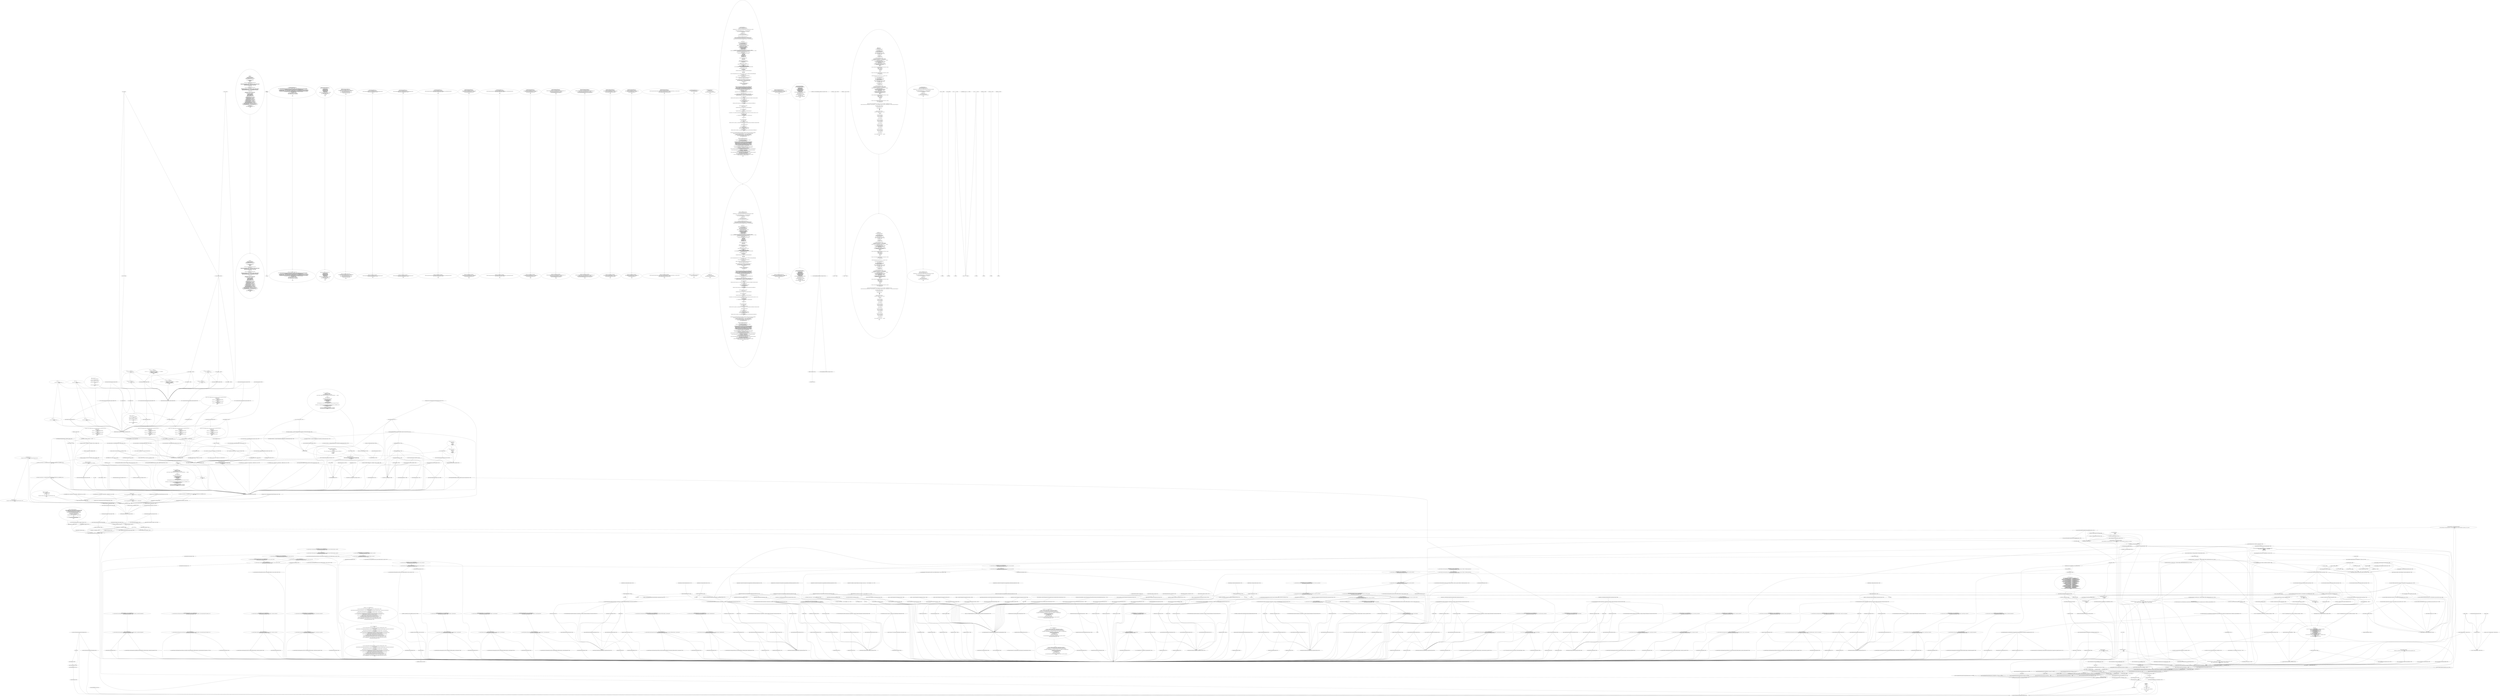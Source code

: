 digraph G {
0 [label="EXTERNAL"];
1 [label="=> Roslyn.Test.Utilities.ExecutionConditionUtil.IsMonoDesktop 749343"];
2 [label="Roslyn.Test.Utilities.ExecutionConditionUtil.IsMonoDesktop 749344"];
3 [label="@'\nusing System;\n\n// Need a base class with indexers.\npublic class DATestBase {\n    public int this[int a] { get { return 0; } }\n    public int this[int a, int b] { get { return 0; } }\n}\n\n// Need a struct with a couple fields.\npublic struct A {\n    public int x;\n    public int y;\n}\n\n// Need a struct with non-lifted short-circuiting operators.\npublic struct NLS\n{\n    public static NLS operator&(NLS a, NLS b) { return new NLS { value = a.value & b.value }; }\n    public static NLS operator|(NLS a, NLS b) { return new NLS { value = a.value | b.value }; }\n    public static bool operator true(NLS a) { return a.value; }\n    public static bool operator false(NLS a) { return !a.value; }\n\n    public bool value;\n}\n\n// Need a struct with lifted short-circuiting operators.\npublic struct LS\n{\n    public static LS operator&(LS a, LS b) { return new LS { value = a.value & b.value }; }\n    public static LS operator|(LS a, LS b) { return new LS { value = a.value | b.value }; }\n    public static bool operator true(LS? a) { return a.HasValue && a.Value.value; }\n    public static bool operator false(LS? a) { return a.HasValue && !a.Value.value; }\n\n    public bool value;\n}\n\npublic delegate void D(); public delegate int DI();\npublic delegate void DefP(int a, ref int b, out int c);\n\npublic class DATest : DATestBase {\n    public static volatile bool f;\n    public static volatile int val;\n    public static volatile byte b;\n    public const bool fTrue = true;\n    public const bool fFalse = false;\n    public static int[] arr = { 1, 2, 3 };\n\n    public static bool No() { return f; } // No-op\n    public static bool F(int x) { return f; }\n    public static bool G(out int x) { x = 0; return f; }\n    public static bool Q(bool x) { return f; }\n    public static bool S(A x) { return f; }\n    public static int NNo() { return val; } // No-op\n    public static int NF(int x) { return val; }\n    public static int NG(out int x) { x = 0; return val; }\n    public static int[] AF(int x) { return arr; }\n    public static int[] AG(out int x) { x = 0; return arr; }\n    public static int FA(int[] x) { return val; }\n    public static int GA(out int[] x) { x = arr; return val; }\n    public static IDisposable Res(bool x) { return null; }\n    public static bool FP(params int[] x) { return f; }\n    public static bool GP(out int x, params int[] y) { x = 0; return f; }\n    public static NLS GetNLS() { return new NLS { value = f }; }\n    public static NLS GetNLS(out int x) { x = 0; return new NLS { value = f }; }\n    public static LS GetLS() { return new LS { value = f }; }\n    public static LS? GetLS(out int x) { x = 0; return new LS { value = f }; }\n\n    public class C {\n        public C(params int[] x) { }\n        public C(out int x, params int[] y) { x = 0; }\n    }\n' 749345"];
4 [label="prefix = @'\nusing System;\n\n// Need a base class with indexers.\npublic class DATestBase {\n    public int this[int a] { get { return 0; } }\n    public int this[int a, int b] { get { return 0; } }\n}\n\n// Need a struct with a couple fields.\npublic struct A {\n    public int x;\n    public int y;\n}\n\n// Need a struct with non-lifted short-circuiting operators.\npublic struct NLS\n{\n    public static NLS operator&(NLS a, NLS b) { return new NLS { value = a.value & b.value }; }\n    public static NLS operator|(NLS a, NLS b) { return new NLS { value = a.value | b.value }; }\n    public static bool operator true(NLS a) { return a.value; }\n    public static bool operator false(NLS a) { return !a.value; }\n\n    public bool value;\n}\n\n// Need a struct with lifted short-circuiting operators.\npublic struct LS\n{\n    public static LS operator&(LS a, LS b) { return new LS { value = a.value & b.value }; }\n    public static LS operator|(LS a, LS b) { return new LS { value = a.value | b.value }; }\n    public static bool operator true(LS? a) { return a.HasValue && a.Value.value; }\n    public static bool operator false(LS? a) { return a.HasValue && !a.Value.value; }\n\n    public bool value;\n}\n\npublic delegate void D(); public delegate int DI();\npublic delegate void DefP(int a, ref int b, out int c);\n\npublic class DATest : DATestBase {\n    public static volatile bool f;\n    public static volatile int val;\n    public static volatile byte b;\n    public const bool fTrue = true;\n    public const bool fFalse = false;\n    public static int[] arr = { 1, 2, 3 };\n\n    public static bool No() { return f; } // No-op\n    public static bool F(int x) { return f; }\n    public static bool G(out int x) { x = 0; return f; }\n    public static bool Q(bool x) { return f; }\n    public static bool S(A x) { return f; }\n    public static int NNo() { return val; } // No-op\n    public static int NF(int x) { return val; }\n    public static int NG(out int x) { x = 0; return val; }\n    public static int[] AF(int x) { return arr; }\n    public static int[] AG(out int x) { x = 0; return arr; }\n    public static int FA(int[] x) { return val; }\n    public static int GA(out int[] x) { x = arr; return val; }\n    public static IDisposable Res(bool x) { return null; }\n    public static bool FP(params int[] x) { return f; }\n    public static bool GP(out int x, params int[] y) { x = 0; return f; }\n    public static NLS GetNLS() { return new NLS { value = f }; }\n    public static NLS GetNLS(out int x) { x = 0; return new NLS { value = f }; }\n    public static LS GetLS() { return new LS { value = f }; }\n    public static LS? GetLS(out int x) { x = 0; return new LS { value = f }; }\n\n    public class C {\n        public C(params int[] x) { }\n        public C(out int x, params int[] y) { x = 0; }\n    }\n' 749346"];
5 [label="@'\n}' 749347"];
6 [label="suffix = @'\n}' 749348"];
7 [label="param FlowTests(this) 749349"];
8 [label="@'\nnamespace System.Runtime.CompilerServices\n{\n    [System.AttributeUsage(AttributeTargets.Event | // The type of the event is nullable, or has a nullable reference type as one of its constituents\n                    AttributeTargets.Field | // The type of the field is a nullable reference type, or has a nullable reference type as one of its constituents\n                    AttributeTargets.GenericParameter | // The generic parameter is a nullable reference type\n                    AttributeTargets.Module | // Nullable reference types in this module are annotated by means of NullableAttribute applied to other targets in it\n                    AttributeTargets.Parameter | // The type of the parameter is a nullable reference type, or has a nullable reference type as one of its constituents\n                    AttributeTargets.ReturnValue | // The return type is a nullable reference type, or has a nullable reference type as one of its constituents\n                    AttributeTargets.Property | // The type of the property is a nullable reference type, or has a nullable reference type as one of its constituents\n                    AttributeTargets.Class, // Base type has a nullable reference type as one of its constituents\n                   AllowMultiple = false)]\n    public class NullableAttribute : Attribute\n    {\n        public NullableAttribute(byte transformFlag) { }\n        public NullableAttribute(byte[] transformFlags)\n        {\n        }\n    }\n}\n' 749350"];
9 [label="NullableAttributeDefinition = @'\nnamespace System.Runtime.CompilerServices\n{\n    [System.AttributeUsage(AttributeTargets.Event | // The type of the event is nullable, or has a nullable reference type as one of its constituents\n                    AttributeTargets.Field | // The type of the field is a nullable reference type, or has a nullable reference type as one of its constituents\n                    AttributeTargets.GenericParameter | // The generic parameter is a nullable reference type\n                    AttributeTargets.Module | // Nullable reference types in this module are annotated by means of NullableAttribute applied to other targets in it\n                    AttributeTargets.Parameter | // The type of the parameter is a nullable reference type, or has a nullable reference type as one of its constituents\n                    AttributeTargets.ReturnValue | // The return type is a nullable reference type, or has a nullable reference type as one of its constituents\n                    AttributeTargets.Property | // The type of the property is a nullable reference type, or has a nullable reference type as one of its constituents\n                    AttributeTargets.Class, // Base type has a nullable reference type as one of its constituents\n                   AllowMultiple = false)]\n    public class NullableAttribute : Attribute\n    {\n        public NullableAttribute(byte transformFlag) { }\n        public NullableAttribute(byte[] transformFlags)\n        {\n        }\n    }\n}\n' 749351"];
10 [label="@'\nnamespace System.Runtime.CompilerServices\n{\n    [System.AttributeUsage(\n        AttributeTargets.Class |\n        AttributeTargets.Delegate |\n        AttributeTargets.Interface |\n        AttributeTargets.Method |\n        AttributeTargets.Struct,\n        AllowMultiple = false,\n        Inherited = false)]\n    public sealed class NullableContextAttribute : Attribute\n    {\n        public readonly byte Flag;\n        public NullableContextAttribute(byte flag)\n        {\n            Flag = flag;\n        }\n    }\n}' 749352"];
11 [label="NullableContextAttributeDefinition = @'\nnamespace System.Runtime.CompilerServices\n{\n    [System.AttributeUsage(\n        AttributeTargets.Class |\n        AttributeTargets.Delegate |\n        AttributeTargets.Interface |\n        AttributeTargets.Method |\n        AttributeTargets.Struct,\n        AllowMultiple = false,\n        Inherited = false)]\n    public sealed class NullableContextAttribute : Attribute\n    {\n        public readonly byte Flag;\n        public NullableContextAttribute(byte flag)\n        {\n            Flag = flag;\n        }\n    }\n}' 749353"];
12 [label="@'\nnamespace System.Runtime.CompilerServices\n{\n    [System.AttributeUsage(AttributeTargets.Module, AllowMultiple = false)]\n    public sealed class NullablePublicOnlyAttribute : Attribute\n    {\n        public readonly bool IncludesInternals;\n        public NullablePublicOnlyAttribute(bool includesInternals)\n        {\n            IncludesInternals = includesInternals;\n        }\n    }\n}' 749354"];
13 [label="NullablePublicOnlyAttributeDefinition = @'\nnamespace System.Runtime.CompilerServices\n{\n    [System.AttributeUsage(AttributeTargets.Module, AllowMultiple = false)]\n    public sealed class NullablePublicOnlyAttribute : Attribute\n    {\n        public readonly bool IncludesInternals;\n        public NullablePublicOnlyAttribute(bool includesInternals)\n        {\n            IncludesInternals = includesInternals;\n        }\n    }\n}' 749355"];
14 [label="@'\nnamespace System.Diagnostics.CodeAnalysis\n{\n    [AttributeUsage(AttributeTargets.Field | AttributeTargets.Parameter | AttributeTargets.Property)]\n    public sealed class AllowNullAttribute : Attribute\n    {\n    }\n}' 749356"];
15 [label="AllowNullAttributeDefinition = @'\nnamespace System.Diagnostics.CodeAnalysis\n{\n    [AttributeUsage(AttributeTargets.Field | AttributeTargets.Parameter | AttributeTargets.Property)]\n    public sealed class AllowNullAttribute : Attribute\n    {\n    }\n}' 749357"];
16 [label="@'\nnamespace System.Diagnostics.CodeAnalysis\n{\n    [AttributeUsage(AttributeTargets.Field | AttributeTargets.Parameter | AttributeTargets.Property)]\n    public sealed class DisallowNullAttribute : Attribute\n    {\n    }\n}' 749358"];
17 [label="DisallowNullAttributeDefinition = @'\nnamespace System.Diagnostics.CodeAnalysis\n{\n    [AttributeUsage(AttributeTargets.Field | AttributeTargets.Parameter | AttributeTargets.Property)]\n    public sealed class DisallowNullAttribute : Attribute\n    {\n    }\n}' 749359"];
18 [label="@'\nnamespace System.Diagnostics.CodeAnalysis\n{\n    [AttributeUsage(AttributeTargets.Field | AttributeTargets.Parameter | AttributeTargets.Property | AttributeTargets.ReturnValue)]\n    public sealed class MaybeNullAttribute : Attribute\n    {\n    }\n}\n' 749360"];
19 [label="MaybeNullAttributeDefinition = @'\nnamespace System.Diagnostics.CodeAnalysis\n{\n    [AttributeUsage(AttributeTargets.Field | AttributeTargets.Parameter | AttributeTargets.Property | AttributeTargets.ReturnValue)]\n    public sealed class MaybeNullAttribute : Attribute\n    {\n    }\n}\n' 749361"];
20 [label="@'\nnamespace System.Diagnostics.CodeAnalysis\n{\n    [AttributeUsage(AttributeTargets.Parameter, AllowMultiple = false)]\n    public sealed class MaybeNullWhenAttribute : Attribute\n    {\n        public MaybeNullWhenAttribute(bool when) { }\n    }\n}\n' 749362"];
21 [label="MaybeNullWhenAttributeDefinition = @'\nnamespace System.Diagnostics.CodeAnalysis\n{\n    [AttributeUsage(AttributeTargets.Parameter, AllowMultiple = false)]\n    public sealed class MaybeNullWhenAttribute : Attribute\n    {\n        public MaybeNullWhenAttribute(bool when) { }\n    }\n}\n' 749363"];
22 [label="@'\nnamespace System.Diagnostics.CodeAnalysis\n{\n    [AttributeUsage(AttributeTargets.Field | AttributeTargets.Parameter | AttributeTargets.Property | AttributeTargets.ReturnValue)]\n    public sealed class NotNullAttribute : Attribute\n    {\n    }\n}\n' 749364"];
23 [label="NotNullAttributeDefinition = @'\nnamespace System.Diagnostics.CodeAnalysis\n{\n    [AttributeUsage(AttributeTargets.Field | AttributeTargets.Parameter | AttributeTargets.Property | AttributeTargets.ReturnValue)]\n    public sealed class NotNullAttribute : Attribute\n    {\n    }\n}\n' 749365"];
24 [label="@'\nnamespace System.Diagnostics.CodeAnalysis\n{\n    [AttributeUsage(AttributeTargets.Parameter, AllowMultiple = false)]\n    public sealed class NotNullWhenAttribute : Attribute\n    {\n        public NotNullWhenAttribute(bool when) { }\n    }\n}\n' 749366"];
25 [label="NotNullWhenAttributeDefinition = @'\nnamespace System.Diagnostics.CodeAnalysis\n{\n    [AttributeUsage(AttributeTargets.Parameter, AllowMultiple = false)]\n    public sealed class NotNullWhenAttribute : Attribute\n    {\n        public NotNullWhenAttribute(bool when) { }\n    }\n}\n' 749367"];
26 [label="@'\nnamespace System.Diagnostics.CodeAnalysis\n{\n    [AttributeUsage(AttributeTargets.Method | AttributeTargets.Property, AllowMultiple = true)]\n    public sealed class MemberNotNullAttribute : Attribute\n    {\n        public MemberNotNullAttribute(params string[] members) { }\n        public MemberNotNullAttribute(string member) { }\n    }\n}\n' 749368"];
27 [label="MemberNotNullAttributeDefinition = @'\nnamespace System.Diagnostics.CodeAnalysis\n{\n    [AttributeUsage(AttributeTargets.Method | AttributeTargets.Property, AllowMultiple = true)]\n    public sealed class MemberNotNullAttribute : Attribute\n    {\n        public MemberNotNullAttribute(params string[] members) { }\n        public MemberNotNullAttribute(string member) { }\n    }\n}\n' 749369"];
28 [label="@'\nnamespace System.Diagnostics.CodeAnalysis\n{\n    [AttributeUsage(AttributeTargets.Method | AttributeTargets.Property, AllowMultiple = true)]\n    public sealed class MemberNotNullWhenAttribute : Attribute\n    {\n        public MemberNotNullWhenAttribute(bool when, params string[] members) { }\n        public MemberNotNullWhenAttribute(bool when, string member) { }\n    }\n}\n' 749370"];
29 [label="MemberNotNullWhenAttributeDefinition = @'\nnamespace System.Diagnostics.CodeAnalysis\n{\n    [AttributeUsage(AttributeTargets.Method | AttributeTargets.Property, AllowMultiple = true)]\n    public sealed class MemberNotNullWhenAttribute : Attribute\n    {\n        public MemberNotNullWhenAttribute(bool when, params string[] members) { }\n        public MemberNotNullWhenAttribute(bool when, string member) { }\n    }\n}\n' 749371"];
30 [label="@'\nnamespace System.Diagnostics.CodeAnalysis\n{\n    [AttributeUsage(AttributeTargets.Parameter, AllowMultiple = false)]\n    public class DoesNotReturnIfAttribute : Attribute\n    {\n        public DoesNotReturnIfAttribute(bool condition) { }\n    }\n}\n' 749372"];
31 [label="DoesNotReturnIfAttributeDefinition = @'\nnamespace System.Diagnostics.CodeAnalysis\n{\n    [AttributeUsage(AttributeTargets.Parameter, AllowMultiple = false)]\n    public class DoesNotReturnIfAttribute : Attribute\n    {\n        public DoesNotReturnIfAttribute(bool condition) { }\n    }\n}\n' 749373"];
32 [label="@'\nnamespace System.Diagnostics.CodeAnalysis\n{\n    [AttributeUsage(AttributeTargets.Method, AllowMultiple = false)]\n    public class DoesNotReturnAttribute : Attribute\n    {\n        public DoesNotReturnAttribute() { }\n    }\n}\n' 749374"];
33 [label="DoesNotReturnAttributeDefinition = @'\nnamespace System.Diagnostics.CodeAnalysis\n{\n    [AttributeUsage(AttributeTargets.Method, AllowMultiple = false)]\n    public class DoesNotReturnAttribute : Attribute\n    {\n        public DoesNotReturnAttribute() { }\n    }\n}\n' 749375"];
34 [label="@'\nnamespace System.Diagnostics.CodeAnalysis\n{\n    [AttributeUsage(AttributeTargets.Parameter | AttributeTargets.Property | AttributeTargets.ReturnValue, AllowMultiple = true, Inherited = false)]\n    public sealed class NotNullIfNotNullAttribute : Attribute\n    {\n        public NotNullIfNotNullAttribute(string parameterName) { }\n    }\n}\n' 749376"];
35 [label="NotNullIfNotNullAttributeDefinition = @'\nnamespace System.Diagnostics.CodeAnalysis\n{\n    [AttributeUsage(AttributeTargets.Parameter | AttributeTargets.Property | AttributeTargets.ReturnValue, AllowMultiple = true, Inherited = false)]\n    public sealed class NotNullIfNotNullAttribute : Attribute\n    {\n        public NotNullIfNotNullAttribute(string parameterName) { }\n    }\n}\n' 749377"];
36 [label="@'\nnamespace System.Runtime.CompilerServices\n{\n    public static class IsExternalInit\n    {\n    }\n}\n' 749378"];
37 [label="IsExternalInitTypeDefinition = @'\nnamespace System.Runtime.CompilerServices\n{\n    public static class IsExternalInit\n    {\n    }\n}\n' 749379"];
38 [label="@'\nnamespace System\n{\n    public interface IAsyncDisposable\n    {\n       System.Threading.Tasks.ValueTask DisposeAsync();\n    }\n}\n' 749380"];
39 [label="IAsyncDisposableDefinition = @'\nnamespace System\n{\n    public interface IAsyncDisposable\n    {\n       System.Threading.Tasks.ValueTask DisposeAsync();\n    }\n}\n' 749381"];
40 [label="@'\nnamespace System.Collections.Generic\n{\n    public interface IAsyncEnumerable<out T>\n    {\n        IAsyncEnumerator<T> GetAsyncEnumerator(System.Threading.CancellationToken token = default);\n    }\n\n    public interface IAsyncEnumerator<out T> : System.IAsyncDisposable\n    {\n        System.Threading.Tasks.ValueTask<bool> MoveNextAsync();\n        T Current { get; }\n    }\n}\nnamespace System\n{\n    public interface IAsyncDisposable\n    {\n        System.Threading.Tasks.ValueTask DisposeAsync();\n    }\n}\n\nnamespace System.Runtime.CompilerServices\n{\n    [AttributeUsage(AttributeTargets.Method, Inherited = false, AllowMultiple = false)]\n    public sealed class AsyncIteratorStateMachineAttribute : StateMachineAttribute\n    {\n        public AsyncIteratorStateMachineAttribute(Type stateMachineType) : base(stateMachineType)\n        {\n        }\n    }\n}\n\n#nullable disable\n\nnamespace System.Threading.Tasks.Sources\n{\n    using System.Diagnostics;\n    using System.Runtime.ExceptionServices;\n    using System.Runtime.InteropServices;\n\n    [StructLayout(LayoutKind.Auto)]\n    public struct ManualResetValueTaskSourceCore<TResult>\n    {\n        private Action<object> _continuation;\n        private object _continuationState;\n        private ExecutionContext _executionContext;\n        private object _capturedContext;\n        private bool _completed;\n        private TResult _result;\n        private ExceptionDispatchInfo _error;\n        private short _version;\n\n        /// <summary>Gets or sets whether to force continuations to run asynchronously.</summary>\n        /// <remarks>Continuations may run asynchronously if this is false, but they'll never run synchronously if this is true.</remarks>\n        public bool RunContinuationsAsynchronously { get; set; }\n\n        /// <summary>Resets to prepare for the next operation.</summary>\n        public void Reset()\n        {\n            // Reset/update state for the next use/await of this instance.\n            _version++;\n            _completed = false;\n            _result = default;\n            _error = null;\n            _executionContext = null;\n            _capturedContext = null;\n            _continuation = null;\n            _continuationState = null;\n        }\n\n        public void SetResult(TResult result)\n        {\n            _result = result;\n            SignalCompletion();\n        }\n\n        public void SetException(Exception error)\n        {\n            _error = ExceptionDispatchInfo.Capture(error);\n            SignalCompletion();\n        }\n\n        public short Version => _version;\n\n        public ValueTaskSourceStatus GetStatus(short token)\n        {\n            ValidateToken(token);\n            return\n                !_completed ? ValueTaskSourceStatus.Pending :\n                _error == null ? ValueTaskSourceStatus.Succeeded :\n                _error.SourceException is OperationCanceledException ? ValueTaskSourceStatus.Canceled :\n                ValueTaskSourceStatus.Faulted;\n        }\n\n        public TResult GetResult(short token)\n        {\n            ValidateToken(token);\n            if (!_completed)\n            {\n                ManualResetValueTaskSourceCoreShared.ThrowInvalidOperationException();\n            }\n\n            _error?.Throw();\n            return _result;\n        }\n\n        public void OnCompleted(Action<object> continuation, object state, short token, ValueTaskSourceOnCompletedFlags flags)\n        {\n            if (continuation == null)\n            {\n                throw new ArgumentNullException(nameof(continuation));\n            }\n            ValidateToken(token);\n\n            if ((flags & ValueTaskSourceOnCompletedFlags.FlowExecutionContext) != 0)\n            {\n                _executionContext = ExecutionContext.Capture();\n            }\n\n            if ((flags & ValueTaskSourceOnCompletedFlags.UseSchedulingContext) != 0)\n            {\n                SynchronizationContext sc = SynchronizationContext.Current;\n                if (sc != null && sc.GetType() != typeof(SynchronizationContext))\n                {\n                    _capturedContext = sc;\n                }\n                else\n                {\n                    TaskScheduler ts = TaskScheduler.Current;\n                    if (ts != TaskScheduler.Default)\n                    {\n                        _capturedContext = ts;\n                    }\n                }\n            }\n\n            // We need to set the continuation state before we swap in the delegate, so that\n            // if there's a race between this and SetResult/Exception and SetResult/Exception\n            // sees the _continuation as non-null, it'll be able to invoke it with the state\n            // stored here.  However, this also means that if this is used incorrectly (e.g.\n            // awaited twice concurrently), _continuationState might get erroneously overwritten.\n            // To minimize the chances of that, we check preemptively whether _continuation\n            // is already set to something other than the completion sentinel.\n\n            object oldContinuation = _continuation;\n            if (oldContinuation == null)\n            {\n                _continuationState = state;\n                oldContinuation = Interlocked.CompareExchange(ref _continuation, continuation, null);\n            }\n\n            if (oldContinuation != null)\n            {\n                // Operation already completed, so we need to queue the supplied callback.\n                if (!ReferenceEquals(oldContinuation, ManualResetValueTaskSourceCoreShared.s_sentinel))\n                {\n                    ManualResetValueTaskSourceCoreShared.ThrowInvalidOperationException();\n                }\n\n                switch (_capturedContext)\n                {\n                    case null:\n                        Task.Factory.StartNew(continuation, state, CancellationToken.None, TaskCreationOptions.DenyChildAttach, TaskScheduler.Default);\n                        break;\n\n                    case SynchronizationContext sc:\n                        sc.Post(s =>\n                        {\n                            var tuple = (Tuple<Action<object>, object>)s;\n                            tuple.Item1(tuple.Item2);\n                        }, Tuple.Create(continuation, state));\n                        break;\n\n                    case TaskScheduler ts:\n                        Task.Factory.StartNew(continuation, state, CancellationToken.None, TaskCreationOptions.DenyChildAttach, ts);\n                        break;\n                }\n            }\n        }\n\n        private void ValidateToken(short token)\n        {\n            if (token != _version)\n            {\n                ManualResetValueTaskSourceCoreShared.ThrowInvalidOperationException();\n            }\n        }\n\n        private void SignalCompletion()\n        {\n            if (_completed)\n            {\n                ManualResetValueTaskSourceCoreShared.ThrowInvalidOperationException();\n            }\n            _completed = true;\n\n            if (_continuation != null || Interlocked.CompareExchange(ref _continuation, ManualResetValueTaskSourceCoreShared.s_sentinel, null) != null)\n            {\n                if (_executionContext != null)\n                {\n                    ExecutionContext.Run(\n                        _executionContext,\n                        s => ((ManualResetValueTaskSourceCore<TResult>)s).InvokeContinuation(),\n                        this);\n                }\n                else\n                {\n                    InvokeContinuation();\n                }\n            }\n        }\n\n        private void InvokeContinuation()\n        {\n            switch (_capturedContext)\n            {\n                case null:\n                    if (RunContinuationsAsynchronously)\n                    {\n                        Task.Factory.StartNew(_continuation, _continuationState, CancellationToken.None, TaskCreationOptions.DenyChildAttach, TaskScheduler.Default);\n                    }\n                    else\n                    {\n                        _continuation(_continuationState);\n                    }\n                    break;\n\n                case SynchronizationContext sc:\n                    sc.Post(s =>\n                    {\n                        var state = (Tuple<Action<object>, object>)s;\n                        state.Item1(state.Item2);\n                    }, Tuple.Create(_continuation, _continuationState));\n                    break;\n\n                case TaskScheduler ts:\n                    Task.Factory.StartNew(_continuation, _continuationState, CancellationToken.None, TaskCreationOptions.DenyChildAttach, ts);\n                    break;\n            }\n        }\n    }\n\n    internal static class ManualResetValueTaskSourceCoreShared // separated out of generic to avoid unnecessary duplication\n    {\n        internal static void ThrowInvalidOperationException() => throw new InvalidOperationException();\n\n        internal static readonly Action<object> s_sentinel = CompletionSentinel;\n        private static void CompletionSentinel(object _) // named method to aid debugging\n        {\n            Debug.Fail(''The sentinel delegate should never be invoked.'');\n            ThrowInvalidOperationException();\n        }\n    }\n}\n\nnamespace System.Runtime.CompilerServices\n{\n    using System.Runtime.InteropServices;\n\n    /// <summary>Represents a builder for asynchronous iterators.</summary>\n    [StructLayout(LayoutKind.Auto)]\n    public struct AsyncIteratorMethodBuilder\n    {\n        // AsyncIteratorMethodBuilder is used by the language compiler as part of generating\n        // async iterators. For now, the implementation just wraps AsyncTaskMethodBuilder, as\n        // most of the logic is shared.  However, in the future this could be changed and\n        // optimized.  For example, we do need to allocate an object (once) to flow state like\n        // ExecutionContext, which AsyncTaskMethodBuilder handles, but it handles it by\n        // allocating a Task-derived object.  We could optimize this further by removing\n        // the Task from the hierarchy, but in doing so we'd also lose a variety of optimizations\n        // related to it, so we'd need to replicate all of those optimizations (e.g. storing\n        // that box object directly into a Task's continuation field).\n\n        private AsyncTaskMethodBuilder _methodBuilder; // mutable struct; do not make it readonly\n\n        public static AsyncIteratorMethodBuilder Create() =>\n            new AsyncIteratorMethodBuilder() { _methodBuilder = AsyncTaskMethodBuilder.Create() };\n\n        [MethodImpl(MethodImplOptions.AggressiveInlining)]\n        public void MoveNext<TStateMachine>(ref TStateMachine stateMachine) where TStateMachine : IAsyncStateMachine =>\n            _methodBuilder.Start(ref stateMachine);\n\n        public void AwaitOnCompleted<TAwaiter, TStateMachine>(ref TAwaiter awaiter, ref TStateMachine stateMachine)\n            where TAwaiter : INotifyCompletion\n            where TStateMachine : IAsyncStateMachine =>\n            _methodBuilder.AwaitOnCompleted(ref awaiter, ref stateMachine);\n\n        public void AwaitUnsafeOnCompleted<TAwaiter, TStateMachine>(ref TAwaiter awaiter, ref TStateMachine stateMachine)\n            where TAwaiter : ICriticalNotifyCompletion\n            where TStateMachine : IAsyncStateMachine =>\n            _methodBuilder.AwaitUnsafeOnCompleted(ref awaiter, ref stateMachine);\n\n        /// <summary>Marks iteration as being completed, whether successfully or otherwise.</summary>\n        public void Complete() => _methodBuilder.SetResult();\n    }\n}\n' 749382"];
41 [label="AsyncStreamsTypes = @'\nnamespace System.Collections.Generic\n{\n    public interface IAsyncEnumerable<out T>\n    {\n        IAsyncEnumerator<T> GetAsyncEnumerator(System.Threading.CancellationToken token = default);\n    }\n\n    public interface IAsyncEnumerator<out T> : System.IAsyncDisposable\n    {\n        System.Threading.Tasks.ValueTask<bool> MoveNextAsync();\n        T Current { get; }\n    }\n}\nnamespace System\n{\n    public interface IAsyncDisposable\n    {\n        System.Threading.Tasks.ValueTask DisposeAsync();\n    }\n}\n\nnamespace System.Runtime.CompilerServices\n{\n    [AttributeUsage(AttributeTargets.Method, Inherited = false, AllowMultiple = false)]\n    public sealed class AsyncIteratorStateMachineAttribute : StateMachineAttribute\n    {\n        public AsyncIteratorStateMachineAttribute(Type stateMachineType) : base(stateMachineType)\n        {\n        }\n    }\n}\n\n#nullable disable\n\nnamespace System.Threading.Tasks.Sources\n{\n    using System.Diagnostics;\n    using System.Runtime.ExceptionServices;\n    using System.Runtime.InteropServices;\n\n    [StructLayout(LayoutKind.Auto)]\n    public struct ManualResetValueTaskSourceCore<TResult>\n    {\n        private Action<object> _continuation;\n        private object _continuationState;\n        private ExecutionContext _executionContext;\n        private object _capturedContext;\n        private bool _completed;\n        private TResult _result;\n        private ExceptionDispatchInfo _error;\n        private short _version;\n\n        /// <summary>Gets or sets whether to force continuations to run asynchronously.</summary>\n        /// <remarks>Continuations may run asynchronously if this is false, but they'll never run synchronously if this is true.</remarks>\n        public bool RunContinuationsAsynchronously { get; set; }\n\n        /// <summary>Resets to prepare for the next operation.</summary>\n        public void Reset()\n        {\n            // Reset/update state for the next use/await of this instance.\n            _version++;\n            _completed = false;\n            _result = default;\n            _error = null;\n            _executionContext = null;\n            _capturedContext = null;\n            _continuation = null;\n            _continuationState = null;\n        }\n\n        public void SetResult(TResult result)\n        {\n            _result = result;\n            SignalCompletion();\n        }\n\n        public void SetException(Exception error)\n        {\n            _error = ExceptionDispatchInfo.Capture(error);\n            SignalCompletion();\n        }\n\n        public short Version => _version;\n\n        public ValueTaskSourceStatus GetStatus(short token)\n        {\n            ValidateToken(token);\n            return\n                !_completed ? ValueTaskSourceStatus.Pending :\n                _error == null ? ValueTaskSourceStatus.Succeeded :\n                _error.SourceException is OperationCanceledException ? ValueTaskSourceStatus.Canceled :\n                ValueTaskSourceStatus.Faulted;\n        }\n\n        public TResult GetResult(short token)\n        {\n            ValidateToken(token);\n            if (!_completed)\n            {\n                ManualResetValueTaskSourceCoreShared.ThrowInvalidOperationException();\n            }\n\n            _error?.Throw();\n            return _result;\n        }\n\n        public void OnCompleted(Action<object> continuation, object state, short token, ValueTaskSourceOnCompletedFlags flags)\n        {\n            if (continuation == null)\n            {\n                throw new ArgumentNullException(nameof(continuation));\n            }\n            ValidateToken(token);\n\n            if ((flags & ValueTaskSourceOnCompletedFlags.FlowExecutionContext) != 0)\n            {\n                _executionContext = ExecutionContext.Capture();\n            }\n\n            if ((flags & ValueTaskSourceOnCompletedFlags.UseSchedulingContext) != 0)\n            {\n                SynchronizationContext sc = SynchronizationContext.Current;\n                if (sc != null && sc.GetType() != typeof(SynchronizationContext))\n                {\n                    _capturedContext = sc;\n                }\n                else\n                {\n                    TaskScheduler ts = TaskScheduler.Current;\n                    if (ts != TaskScheduler.Default)\n                    {\n                        _capturedContext = ts;\n                    }\n                }\n            }\n\n            // We need to set the continuation state before we swap in the delegate, so that\n            // if there's a race between this and SetResult/Exception and SetResult/Exception\n            // sees the _continuation as non-null, it'll be able to invoke it with the state\n            // stored here.  However, this also means that if this is used incorrectly (e.g.\n            // awaited twice concurrently), _continuationState might get erroneously overwritten.\n            // To minimize the chances of that, we check preemptively whether _continuation\n            // is already set to something other than the completion sentinel.\n\n            object oldContinuation = _continuation;\n            if (oldContinuation == null)\n            {\n                _continuationState = state;\n                oldContinuation = Interlocked.CompareExchange(ref _continuation, continuation, null);\n            }\n\n            if (oldContinuation != null)\n            {\n                // Operation already completed, so we need to queue the supplied callback.\n                if (!ReferenceEquals(oldContinuation, ManualResetValueTaskSourceCoreShared.s_sentinel))\n                {\n                    ManualResetValueTaskSourceCoreShared.ThrowInvalidOperationException();\n                }\n\n                switch (_capturedContext)\n                {\n                    case null:\n                        Task.Factory.StartNew(continuation, state, CancellationToken.None, TaskCreationOptions.DenyChildAttach, TaskScheduler.Default);\n                        break;\n\n                    case SynchronizationContext sc:\n                        sc.Post(s =>\n                        {\n                            var tuple = (Tuple<Action<object>, object>)s;\n                            tuple.Item1(tuple.Item2);\n                        }, Tuple.Create(continuation, state));\n                        break;\n\n                    case TaskScheduler ts:\n                        Task.Factory.StartNew(continuation, state, CancellationToken.None, TaskCreationOptions.DenyChildAttach, ts);\n                        break;\n                }\n            }\n        }\n\n        private void ValidateToken(short token)\n        {\n            if (token != _version)\n            {\n                ManualResetValueTaskSourceCoreShared.ThrowInvalidOperationException();\n            }\n        }\n\n        private void SignalCompletion()\n        {\n            if (_completed)\n            {\n                ManualResetValueTaskSourceCoreShared.ThrowInvalidOperationException();\n            }\n            _completed = true;\n\n            if (_continuation != null || Interlocked.CompareExchange(ref _continuation, ManualResetValueTaskSourceCoreShared.s_sentinel, null) != null)\n            {\n                if (_executionContext != null)\n                {\n                    ExecutionContext.Run(\n                        _executionContext,\n                        s => ((ManualResetValueTaskSourceCore<TResult>)s).InvokeContinuation(),\n                        this);\n                }\n                else\n                {\n                    InvokeContinuation();\n                }\n            }\n        }\n\n        private void InvokeContinuation()\n        {\n            switch (_capturedContext)\n            {\n                case null:\n                    if (RunContinuationsAsynchronously)\n                    {\n                        Task.Factory.StartNew(_continuation, _continuationState, CancellationToken.None, TaskCreationOptions.DenyChildAttach, TaskScheduler.Default);\n                    }\n                    else\n                    {\n                        _continuation(_continuationState);\n                    }\n                    break;\n\n                case SynchronizationContext sc:\n                    sc.Post(s =>\n                    {\n                        var state = (Tuple<Action<object>, object>)s;\n                        state.Item1(state.Item2);\n                    }, Tuple.Create(_continuation, _continuationState));\n                    break;\n\n                case TaskScheduler ts:\n                    Task.Factory.StartNew(_continuation, _continuationState, CancellationToken.None, TaskCreationOptions.DenyChildAttach, ts);\n                    break;\n            }\n        }\n    }\n\n    internal static class ManualResetValueTaskSourceCoreShared // separated out of generic to avoid unnecessary duplication\n    {\n        internal static void ThrowInvalidOperationException() => throw new InvalidOperationException();\n\n        internal static readonly Action<object> s_sentinel = CompletionSentinel;\n        private static void CompletionSentinel(object _) // named method to aid debugging\n        {\n            Debug.Fail(''The sentinel delegate should never be invoked.'');\n            ThrowInvalidOperationException();\n        }\n    }\n}\n\nnamespace System.Runtime.CompilerServices\n{\n    using System.Runtime.InteropServices;\n\n    /// <summary>Represents a builder for asynchronous iterators.</summary>\n    [StructLayout(LayoutKind.Auto)]\n    public struct AsyncIteratorMethodBuilder\n    {\n        // AsyncIteratorMethodBuilder is used by the language compiler as part of generating\n        // async iterators. For now, the implementation just wraps AsyncTaskMethodBuilder, as\n        // most of the logic is shared.  However, in the future this could be changed and\n        // optimized.  For example, we do need to allocate an object (once) to flow state like\n        // ExecutionContext, which AsyncTaskMethodBuilder handles, but it handles it by\n        // allocating a Task-derived object.  We could optimize this further by removing\n        // the Task from the hierarchy, but in doing so we'd also lose a variety of optimizations\n        // related to it, so we'd need to replicate all of those optimizations (e.g. storing\n        // that box object directly into a Task's continuation field).\n\n        private AsyncTaskMethodBuilder _methodBuilder; // mutable struct; do not make it readonly\n\n        public static AsyncIteratorMethodBuilder Create() =>\n            new AsyncIteratorMethodBuilder() { _methodBuilder = AsyncTaskMethodBuilder.Create() };\n\n        [MethodImpl(MethodImplOptions.AggressiveInlining)]\n        public void MoveNext<TStateMachine>(ref TStateMachine stateMachine) where TStateMachine : IAsyncStateMachine =>\n            _methodBuilder.Start(ref stateMachine);\n\n        public void AwaitOnCompleted<TAwaiter, TStateMachine>(ref TAwaiter awaiter, ref TStateMachine stateMachine)\n            where TAwaiter : INotifyCompletion\n            where TStateMachine : IAsyncStateMachine =>\n            _methodBuilder.AwaitOnCompleted(ref awaiter, ref stateMachine);\n\n        public void AwaitUnsafeOnCompleted<TAwaiter, TStateMachine>(ref TAwaiter awaiter, ref TStateMachine stateMachine)\n            where TAwaiter : ICriticalNotifyCompletion\n            where TStateMachine : IAsyncStateMachine =>\n            _methodBuilder.AwaitUnsafeOnCompleted(ref awaiter, ref stateMachine);\n\n        /// <summary>Marks iteration as being completed, whether successfully or otherwise.</summary>\n        public void Complete() => _methodBuilder.SetResult();\n    }\n}\n' 749383"];
42 [label="@'\nnamespace System.Runtime.CompilerServices\n{\n    [System.AttributeUsage(AttributeTargets.Parameter, AllowMultiple = false)]\n    public class EnumeratorCancellationAttribute : Attribute\n    {\n        public EnumeratorCancellationAttribute() { }\n    }\n}\n' 749384"];
43 [label="EnumeratorCancellationAttributeType = @'\nnamespace System.Runtime.CompilerServices\n{\n    [System.AttributeUsage(AttributeTargets.Parameter, AllowMultiple = false)]\n    public class EnumeratorCancellationAttribute : Attribute\n    {\n        public EnumeratorCancellationAttribute() { }\n    }\n}\n' 749385"];
44 [label="@'using System.Collections.Generic;\nnamespace System.Runtime.CompilerServices\n{\n    [System.AttributeUsage(\n        AttributeTargets.Class |\n        AttributeTargets.Event |\n        AttributeTargets.Field |\n        AttributeTargets.GenericParameter |\n        AttributeTargets.Parameter |\n        AttributeTargets.Property |\n        AttributeTargets.ReturnValue,\n        AllowMultiple = false,\n        Inherited = false)]\n    public sealed class NativeIntegerAttribute : Attribute\n    {\n        public NativeIntegerAttribute()\n        {\n            TransformFlags = new[] { true };\n        }\n        public NativeIntegerAttribute(bool[] flags)\n        {\n            TransformFlags = flags;\n        }\n        public readonly IList<bool> TransformFlags;\n    }\n}' 749386"];
45 [label="NativeIntegerAttributeDefinition =\n@'using System.Collections.Generic;\nnamespace System.Runtime.CompilerServices\n{\n    [System.AttributeUsage(\n        AttributeTargets.Class |\n        AttributeTargets.Event |\n        AttributeTargets.Field |\n        AttributeTargets.GenericParameter |\n        AttributeTargets.Parameter |\n        AttributeTargets.Property |\n        AttributeTargets.ReturnValue,\n        AllowMultiple = false,\n        Inherited = false)]\n    public sealed class NativeIntegerAttribute : Attribute\n    {\n        public NativeIntegerAttribute()\n        {\n            TransformFlags = new[] { true };\n        }\n        public NativeIntegerAttribute(bool[] flags)\n        {\n            TransformFlags = flags;\n        }\n        public readonly IList<bool> TransformFlags;\n    }\n}' 749387"];
46 [label="() => new[] { Net40.mscorlib, Net40.System, Net40.SystemCore, Net40.MicrosoftVisualBasic } 749388"];
47 [label="LazyThreadSafetyMode.PublicationOnly 749389"];
48 [label="new Lazy<MetadataReference[]>(\n            () => new[] { Net40.mscorlib, Net40.System, Net40.SystemCore, Net40.MicrosoftVisualBasic },\n            LazyThreadSafetyMode.PublicationOnly) 749390"];
49 [label="s_lazyDefaultVbReferences = new Lazy<MetadataReference[]>(\n            () => new[] { Net40.mscorlib, Net40.System, Net40.SystemCore, Net40.MicrosoftVisualBasic },\n            LazyThreadSafetyMode.PublicationOnly) 749391"];
50 [label="() => new[] { Net451.mscorlib, Net451.System, Net451.SystemCore, Net451.MicrosoftVisualBasic } 749392"];
51 [label="LazyThreadSafetyMode.PublicationOnly 749393"];
52 [label="new Lazy<MetadataReference[]>(\n            () => new[] { Net451.mscorlib, Net451.System, Net451.SystemCore, Net451.MicrosoftVisualBasic },\n            LazyThreadSafetyMode.PublicationOnly) 749394"];
53 [label="s_lazyLatestVbReferences = new Lazy<MetadataReference[]>(\n            () => new[] { Net451.mscorlib, Net451.System, Net451.SystemCore, Net451.MicrosoftVisualBasic },\n            LazyThreadSafetyMode.PublicationOnly) 749395"];
54 [label="RuntimeUtilities.IsCoreClrRuntime 749396"];
55 [label="'mscorlib, Version=4.0.0.0, Culture=neutral, PublicKeyToken=b77a5c561934e089' 749397"];
56 [label="new AssemblyName('mscorlib, Version=4.0.0.0, Culture=neutral, PublicKeyToken=b77a5c561934e089') 749398"];
57 [label="RuntimeCorLibName = RuntimeUtilities.IsCoreClrRuntime\n            ? new AssemblyName('netstandard, Version=2.0.0.0, Culture=neutral, PublicKeyToken=cc7b13ffcd2ddd51')\n            : new AssemblyName('mscorlib, Version=4.0.0.0, Culture=neutral, PublicKeyToken=b77a5c561934e089') 749399"];
58 [label="() =>\n            {\n                var winmd = AssemblyMetadata.CreateFromImage(TestResources.WinRt.Windows).GetReference(display: 'Windows');\n\n                var windowsruntime =\n                    AssemblyMetadata.CreateFromImage(ProprietaryTestResources.v4_0_30319_17929.System_Runtime_WindowsRuntime).GetReference(display: 'System.Runtime.WindowsRuntime.dll');\n\n                var runtime =\n                    AssemblyMetadata.CreateFromImage(ResourcesNet451.SystemRuntime).GetReference(display: 'System.Runtime.dll');\n\n                var objectModel =\n                    AssemblyMetadata.CreateFromImage(ResourcesNet451.SystemObjectModel).GetReference(display: 'System.ObjectModel.dll');\n\n                var uixaml = AssemblyMetadata.CreateFromImage(ProprietaryTestResources.v4_0_30319_17929.System_Runtime_WindowsRuntime_UI_Xaml).\n                    GetReference(display: 'System.Runtime.WindowsRuntime.UI.Xaml.dll');\n\n                var interop = AssemblyMetadata.CreateFromImage(ResourcesNet451.SystemRuntimeInteropServicesWindowsRuntime).\n                    GetReference(display: 'System.Runtime.InteropServices.WindowsRuntime.dll');\n\n                //Not mentioned in the adapter doc but pointed to from System.Runtime, so we'll put it here.\n                var system = AssemblyMetadata.CreateFromImage(ResourcesNet451.System).GetReference(display: 'System.dll');\n\n                var mscor = AssemblyMetadata.CreateFromImage(ResourcesNet451.mscorlib).GetReference(display: 'mscorlib');\n\n                return new MetadataReference[] { winmd, windowsruntime, runtime, objectModel, uixaml, interop, system, mscor };\n            } 749400"];
59 [label="LazyThreadSafetyMode.PublicationOnly 749401"];
60 [label="new Lazy<MetadataReference[]>(\n            () =>\n            {\n                var winmd = AssemblyMetadata.CreateFromImage(TestResources.WinRt.Windows).GetReference(display: 'Windows');\n\n                var windowsruntime =\n                    AssemblyMetadata.CreateFromImage(ProprietaryTestResources.v4_0_30319_17929.System_Runtime_WindowsRuntime).GetReference(display: 'System.Runtime.WindowsRuntime.dll');\n\n                var runtime =\n                    AssemblyMetadata.CreateFromImage(ResourcesNet451.SystemRuntime).GetReference(display: 'System.Runtime.dll');\n\n                var objectModel =\n                    AssemblyMetadata.CreateFromImage(ResourcesNet451.SystemObjectModel).GetReference(display: 'System.ObjectModel.dll');\n\n                var uixaml = AssemblyMetadata.CreateFromImage(ProprietaryTestResources.v4_0_30319_17929.System_Runtime_WindowsRuntime_UI_Xaml).\n                    GetReference(display: 'System.Runtime.WindowsRuntime.UI.Xaml.dll');\n\n                var interop = AssemblyMetadata.CreateFromImage(ResourcesNet451.SystemRuntimeInteropServicesWindowsRuntime).\n                    GetReference(display: 'System.Runtime.InteropServices.WindowsRuntime.dll');\n\n                //Not mentioned in the adapter doc but pointed to from System.Runtime, so we'll put it here.\n                var system = AssemblyMetadata.CreateFromImage(ResourcesNet451.System).GetReference(display: 'System.dll');\n\n                var mscor = AssemblyMetadata.CreateFromImage(ResourcesNet451.mscorlib).GetReference(display: 'mscorlib');\n\n                return new MetadataReference[] { winmd, windowsruntime, runtime, objectModel, uixaml, interop, system, mscor };\n            },\n            LazyThreadSafetyMode.PublicationOnly) 749402"];
61 [label="s_winRtRefs = new Lazy<MetadataReference[]>(\n            () =>\n            {\n                var winmd = AssemblyMetadata.CreateFromImage(TestResources.WinRt.Windows).GetReference(display: 'Windows');\n\n                var windowsruntime =\n                    AssemblyMetadata.CreateFromImage(ProprietaryTestResources.v4_0_30319_17929.System_Runtime_WindowsRuntime).GetReference(display: 'System.Runtime.WindowsRuntime.dll');\n\n                var runtime =\n                    AssemblyMetadata.CreateFromImage(ResourcesNet451.SystemRuntime).GetReference(display: 'System.Runtime.dll');\n\n                var objectModel =\n                    AssemblyMetadata.CreateFromImage(ResourcesNet451.SystemObjectModel).GetReference(display: 'System.ObjectModel.dll');\n\n                var uixaml = AssemblyMetadata.CreateFromImage(ProprietaryTestResources.v4_0_30319_17929.System_Runtime_WindowsRuntime_UI_Xaml).\n                    GetReference(display: 'System.Runtime.WindowsRuntime.UI.Xaml.dll');\n\n                var interop = AssemblyMetadata.CreateFromImage(ResourcesNet451.SystemRuntimeInteropServicesWindowsRuntime).\n                    GetReference(display: 'System.Runtime.InteropServices.WindowsRuntime.dll');\n\n                //Not mentioned in the adapter doc but pointed to from System.Runtime, so we'll put it here.\n                var system = AssemblyMetadata.CreateFromImage(ResourcesNet451.System).GetReference(display: 'System.dll');\n\n                var mscor = AssemblyMetadata.CreateFromImage(ResourcesNet451.mscorlib).GetReference(display: 'mscorlib');\n\n                return new MetadataReference[] { winmd, windowsruntime, runtime, objectModel, uixaml, interop, system, mscor };\n            },\n            LazyThreadSafetyMode.PublicationOnly) 749403"];
62 [label="() => new MetadataReference[] { MscorlibPP7Ref, SystemRuntimePP7Ref } 749404"];
63 [label="LazyThreadSafetyMode.PublicationOnly 749405"];
64 [label="new Lazy<MetadataReference[]>(\n            () => new MetadataReference[] { MscorlibPP7Ref, SystemRuntimePP7Ref },\n            LazyThreadSafetyMode.PublicationOnly) 749406"];
65 [label="s_portableRefsMinimal = new Lazy<MetadataReference[]>(\n            () => new MetadataReference[] { MscorlibPP7Ref, SystemRuntimePP7Ref },\n            LazyThreadSafetyMode.PublicationOnly) 749407"];
66 [label="() => AssemblyMetadata.CreateFromImage(ResourcesNet451.SystemCore).GetReference(display: 'System.Core.v4_0_30319.dll') 749408"];
67 [label="LazyThreadSafetyMode.PublicationOnly 749409"];
68 [label="new Lazy<MetadataReference>(\n                () => AssemblyMetadata.CreateFromImage(ResourcesNet451.SystemCore).GetReference(display: 'System.Core.v4_0_30319.dll'),\n                LazyThreadSafetyMode.PublicationOnly) 749410"];
69 [label="s_systemCoreRef =\n            new Lazy<MetadataReference>(\n                () => AssemblyMetadata.CreateFromImage(ResourcesNet451.SystemCore).GetReference(display: 'System.Core.v4_0_30319.dll'),\n                LazyThreadSafetyMode.PublicationOnly) 749411"];
70 [label="() => AssemblyMetadata.CreateFromImage(ResourcesNet451.SystemCore).GetReference(display: 'System.Core.v4_0_30319_17929.dll') 749412"];
71 [label="LazyThreadSafetyMode.PublicationOnly 749413"];
72 [label="new Lazy<MetadataReference>(\n            () => AssemblyMetadata.CreateFromImage(ResourcesNet451.SystemCore).GetReference(display: 'System.Core.v4_0_30319_17929.dll'),\n            LazyThreadSafetyMode.PublicationOnly) 749414"];
73 [label="s_systemCoreRef_v4_0_30319_17929 = new Lazy<MetadataReference>(\n            () => AssemblyMetadata.CreateFromImage(ResourcesNet451.SystemCore).GetReference(display: 'System.Core.v4_0_30319_17929.dll'),\n            LazyThreadSafetyMode.PublicationOnly) 749415"];
74 [label="() => AssemblyMetadata.CreateFromImage(ResourcesNet461.SystemCore).GetReference(display: 'System.Core.v4_6_1038_0.dll') 749416"];
75 [label="LazyThreadSafetyMode.PublicationOnly 749417"];
76 [label="new Lazy<MetadataReference>(\n            () => AssemblyMetadata.CreateFromImage(ResourcesNet461.SystemCore).GetReference(display: 'System.Core.v4_6_1038_0.dll'),\n            LazyThreadSafetyMode.PublicationOnly) 749418"];
77 [label="s_systemCoreRef_v46 = new Lazy<MetadataReference>(\n            () => AssemblyMetadata.CreateFromImage(ResourcesNet461.SystemCore).GetReference(display: 'System.Core.v4_6_1038_0.dll'),\n            LazyThreadSafetyMode.PublicationOnly) 749419"];
78 [label="() => AssemblyMetadata.CreateFromImage(ResourcesNet451.SystemWindowsForms).GetReference(display: 'System.Windows.Forms.v4_0_30319.dll') 749420"];
79 [label="LazyThreadSafetyMode.PublicationOnly 749421"];
80 [label="new Lazy<MetadataReference>(\n            () => AssemblyMetadata.CreateFromImage(ResourcesNet451.SystemWindowsForms).GetReference(display: 'System.Windows.Forms.v4_0_30319.dll'),\n            LazyThreadSafetyMode.PublicationOnly) 749422"];
81 [label="s_systemWindowsFormsRef = new Lazy<MetadataReference>(\n            () => AssemblyMetadata.CreateFromImage(ResourcesNet451.SystemWindowsForms).GetReference(display: 'System.Windows.Forms.v4_0_30319.dll'),\n            LazyThreadSafetyMode.PublicationOnly) 749423"];
82 [label="() => AssemblyMetadata.CreateFromImage(ResourcesNet451.SystemDrawing).GetReference(display: 'System.Drawing.v4_0_30319.dll') 749424"];
83 [label="LazyThreadSafetyMode.PublicationOnly 749425"];
84 [label="new Lazy<MetadataReference>(\n            () => AssemblyMetadata.CreateFromImage(ResourcesNet451.SystemDrawing).GetReference(display: 'System.Drawing.v4_0_30319.dll'),\n            LazyThreadSafetyMode.PublicationOnly) 749426"];
85 [label="s_systemDrawingRef = new Lazy<MetadataReference>(\n            () => AssemblyMetadata.CreateFromImage(ResourcesNet451.SystemDrawing).GetReference(display: 'System.Drawing.v4_0_30319.dll'),\n            LazyThreadSafetyMode.PublicationOnly) 749427"];
86 [label="() => AssemblyMetadata.CreateFromImage(ResourcesNet451.SystemData).GetReference(display: 'System.Data.v4_0_30319.dll') 749428"];
87 [label="LazyThreadSafetyMode.PublicationOnly 749429"];
88 [label="new Lazy<MetadataReference>(\n            () => AssemblyMetadata.CreateFromImage(ResourcesNet451.SystemData).GetReference(display: 'System.Data.v4_0_30319.dll'),\n            LazyThreadSafetyMode.PublicationOnly) 749430"];
89 [label="s_systemDataRef = new Lazy<MetadataReference>(\n            () => AssemblyMetadata.CreateFromImage(ResourcesNet451.SystemData).GetReference(display: 'System.Data.v4_0_30319.dll'),\n            LazyThreadSafetyMode.PublicationOnly) 749431"];
90 [label="() => AssemblyMetadata.CreateFromImage(ResourcesNet451.mscorlib).GetReference(display: 'mscorlib.v4_0_30319.dll') 749432"];
91 [label="LazyThreadSafetyMode.PublicationOnly 749433"];
92 [label="new Lazy<MetadataReference>(\n            () => AssemblyMetadata.CreateFromImage(ResourcesNet451.mscorlib).GetReference(display: 'mscorlib.v4_0_30319.dll'),\n            LazyThreadSafetyMode.PublicationOnly) 749434"];
93 [label="s_mscorlibRef = new Lazy<MetadataReference>(\n            () => AssemblyMetadata.CreateFromImage(ResourcesNet451.mscorlib).GetReference(display: 'mscorlib.v4_0_30319.dll'),\n            LazyThreadSafetyMode.PublicationOnly) 749435"];
94 [label="() => AssemblyMetadata.CreateFromImage(ProprietaryTestResources.v4_0_30319.mscorlib_portable).GetReference(display: 'mscorlib.v4_0_30319.portable.dll') 749436"];
95 [label="LazyThreadSafetyMode.PublicationOnly 749437"];
96 [label="new Lazy<MetadataReference>(\n            () => AssemblyMetadata.CreateFromImage(ProprietaryTestResources.v4_0_30319.mscorlib_portable).GetReference(display: 'mscorlib.v4_0_30319.portable.dll'),\n            LazyThreadSafetyMode.PublicationOnly) 749438"];
97 [label="s_mscorlibRefPortable = new Lazy<MetadataReference>(\n            () => AssemblyMetadata.CreateFromImage(ProprietaryTestResources.v4_0_30319.mscorlib_portable).GetReference(display: 'mscorlib.v4_0_30319.portable.dll'),\n            LazyThreadSafetyMode.PublicationOnly) 749439"];
98 [label="() =>\n            {\n                var source = TestResources.NetFX.aacorlib_v15_0_3928.aacorlib_v15_0_3928_cs;\n                var syntaxTree = Microsoft.CodeAnalysis.CSharp.SyntaxFactory.ParseSyntaxTree(source);\n\n                var compilationOptions = new CSharpCompilationOptions(OutputKind.DynamicallyLinkedLibrary);\n\n                var compilation = CSharpCompilation.Create('aacorlib.v15.0.3928.dll', new[] { syntaxTree }, null, compilationOptions);\n\n                Stream dllStream = new MemoryStream();\n                var emitResult = compilation.Emit(dllStream);\n                if (!emitResult.Success)\n                {\n                    emitResult.Diagnostics.Verify();\n                }\n                dllStream.Seek(0, SeekOrigin.Begin);\n\n                return AssemblyMetadata.CreateFromStream(dllStream).GetReference(display: 'mscorlib.v4_0_30319.dll');\n            } 749440"];
99 [label="LazyThreadSafetyMode.PublicationOnly 749441"];
100 [label="new Lazy<MetadataReference>(\n            () =>\n            {\n                var source = TestResources.NetFX.aacorlib_v15_0_3928.aacorlib_v15_0_3928_cs;\n                var syntaxTree = Microsoft.CodeAnalysis.CSharp.SyntaxFactory.ParseSyntaxTree(source);\n\n                var compilationOptions = new CSharpCompilationOptions(OutputKind.DynamicallyLinkedLibrary);\n\n                var compilation = CSharpCompilation.Create('aacorlib.v15.0.3928.dll', new[] { syntaxTree }, null, compilationOptions);\n\n                Stream dllStream = new MemoryStream();\n                var emitResult = compilation.Emit(dllStream);\n                if (!emitResult.Success)\n                {\n                    emitResult.Diagnostics.Verify();\n                }\n                dllStream.Seek(0, SeekOrigin.Begin);\n\n                return AssemblyMetadata.CreateFromStream(dllStream).GetReference(display: 'mscorlib.v4_0_30319.dll');\n            },\n            LazyThreadSafetyMode.PublicationOnly) 749442"];
101 [label="s_aacorlibRef = new Lazy<MetadataReference>(\n            () =>\n            {\n                var source = TestResources.NetFX.aacorlib_v15_0_3928.aacorlib_v15_0_3928_cs;\n                var syntaxTree = Microsoft.CodeAnalysis.CSharp.SyntaxFactory.ParseSyntaxTree(source);\n\n                var compilationOptions = new CSharpCompilationOptions(OutputKind.DynamicallyLinkedLibrary);\n\n                var compilation = CSharpCompilation.Create('aacorlib.v15.0.3928.dll', new[] { syntaxTree }, null, compilationOptions);\n\n                Stream dllStream = new MemoryStream();\n                var emitResult = compilation.Emit(dllStream);\n                if (!emitResult.Success)\n                {\n                    emitResult.Diagnostics.Verify();\n                }\n                dllStream.Seek(0, SeekOrigin.Begin);\n\n                return AssemblyMetadata.CreateFromStream(dllStream).GetReference(display: 'mscorlib.v4_0_30319.dll');\n            },\n            LazyThreadSafetyMode.PublicationOnly) 749443"];
102 [label="() => AssemblyMetadata.CreateFromImage(ResourcesNet461.mscorlib).GetReference(display: 'mscorlib.v4_6_1038_0.dll', filePath: @'Z:\\FxReferenceAssembliesUri') 749444"];
103 [label="LazyThreadSafetyMode.PublicationOnly 749445"];
104 [label="new Lazy<MetadataReference>(\n            () => AssemblyMetadata.CreateFromImage(ResourcesNet461.mscorlib).GetReference(display: 'mscorlib.v4_6_1038_0.dll', filePath: @'Z:\\FxReferenceAssembliesUri'),\n            LazyThreadSafetyMode.PublicationOnly) 749446"];
105 [label="s_mscorlibRef_v46 = new Lazy<MetadataReference>(\n            () => AssemblyMetadata.CreateFromImage(ResourcesNet461.mscorlib).GetReference(display: 'mscorlib.v4_6_1038_0.dll', filePath: @'Z:\\FxReferenceAssembliesUri'),\n            LazyThreadSafetyMode.PublicationOnly) 749447"];
106 [label="() => AssemblyMetadata.CreateFromImage(ProprietaryTestResources.silverlight_v5_0_5_0.mscorlib_v5_0_5_0_silverlight).GetReference(display: 'mscorlib.v5.0.5.0_silverlight.dll') 749448"];
107 [label="LazyThreadSafetyMode.PublicationOnly 749449"];
108 [label="new Lazy<MetadataReference>(\n            () => AssemblyMetadata.CreateFromImage(ProprietaryTestResources.silverlight_v5_0_5_0.mscorlib_v5_0_5_0_silverlight).GetReference(display: 'mscorlib.v5.0.5.0_silverlight.dll'),\n            LazyThreadSafetyMode.PublicationOnly) 749450"];
109 [label="s_mscorlibRef_silverlight = new Lazy<MetadataReference>(\n            () => AssemblyMetadata.CreateFromImage(ProprietaryTestResources.silverlight_v5_0_5_0.mscorlib_v5_0_5_0_silverlight).GetReference(display: 'mscorlib.v5.0.5.0_silverlight.dll'),\n            LazyThreadSafetyMode.PublicationOnly) 749451"];
110 [label="() => AssemblyMetadata.CreateFromImage(ResourcesNet451.MicrosoftCSharp).GetReference(display: 'Microsoft.CSharp.v4.0.30319.dll') 749452"];
111 [label="LazyThreadSafetyMode.PublicationOnly 749453"];
112 [label="new Lazy<MetadataReference>(\n            () => AssemblyMetadata.CreateFromImage(ResourcesNet451.MicrosoftCSharp).GetReference(display: 'Microsoft.CSharp.v4.0.30319.dll'),\n            LazyThreadSafetyMode.PublicationOnly) 749454"];
113 [label="s_desktopCSharpRef = new Lazy<MetadataReference>(\n            () => AssemblyMetadata.CreateFromImage(ResourcesNet451.MicrosoftCSharp).GetReference(display: 'Microsoft.CSharp.v4.0.30319.dll'),\n            LazyThreadSafetyMode.PublicationOnly) 749455"];
114 [label="() => AssemblyMetadata.CreateFromImage(ResourcesNetStandard20.netstandard).GetReference(display: 'netstandard20.netstandard.dll') 749456"];
115 [label="LazyThreadSafetyMode.PublicationOnly 749457"];
116 [label="new Lazy<MetadataReference>(\n            () => AssemblyMetadata.CreateFromImage(ResourcesNetStandard20.netstandard).GetReference(display: 'netstandard20.netstandard.dll'),\n            LazyThreadSafetyMode.PublicationOnly) 749458"];
117 [label="s_std20Ref = new Lazy<MetadataReference>(\n            () => AssemblyMetadata.CreateFromImage(ResourcesNetStandard20.netstandard).GetReference(display: 'netstandard20.netstandard.dll'),\n            LazyThreadSafetyMode.PublicationOnly) 749459"];
118 [label="() => AssemblyMetadata.CreateFromImage(ResourcesBuildExtensions.NetStandardToNet461).GetReference(display: 'netstandard20.netstandard.dll') 749460"];
119 [label="LazyThreadSafetyMode.PublicationOnly 749461"];
120 [label="new Lazy<MetadataReference>(\n            () => AssemblyMetadata.CreateFromImage(ResourcesBuildExtensions.NetStandardToNet461).GetReference(display: 'netstandard20.netstandard.dll'),\n            LazyThreadSafetyMode.PublicationOnly) 749462"];
121 [label="s_46NetStandardFacade = new Lazy<MetadataReference>(\n            () => AssemblyMetadata.CreateFromImage(ResourcesBuildExtensions.NetStandardToNet461).GetReference(display: 'netstandard20.netstandard.dll'),\n            LazyThreadSafetyMode.PublicationOnly) 749463"];
122 [label="() => AssemblyMetadata.CreateFromImage(ProprietaryTestResources.netstandard13.System_Dynamic_Runtime).GetReference(display: 'System.Dynamic.Runtime.dll (netstandard 1.3 ref)') 749464"];
123 [label="LazyThreadSafetyMode.PublicationOnly 749465"];
124 [label="new Lazy<MetadataReference>(\n            () => AssemblyMetadata.CreateFromImage(ProprietaryTestResources.netstandard13.System_Dynamic_Runtime).GetReference(display: 'System.Dynamic.Runtime.dll (netstandard 1.3 ref)'),\n            LazyThreadSafetyMode.PublicationOnly) 749466"];
125 [label="s_systemDynamicRuntimeRef = new Lazy<MetadataReference>(\n            () => AssemblyMetadata.CreateFromImage(ProprietaryTestResources.netstandard13.System_Dynamic_Runtime).GetReference(display: 'System.Dynamic.Runtime.dll (netstandard 1.3 ref)'),\n            LazyThreadSafetyMode.PublicationOnly) 749467"];
126 [label="() => AssemblyMetadata.CreateFromImage(ResourcesNet451.System).GetReference(display: 'System.v4_0_30319.dll') 749468"];
127 [label="LazyThreadSafetyMode.PublicationOnly 749469"];
128 [label="new Lazy<MetadataReference>(\n            () => AssemblyMetadata.CreateFromImage(ResourcesNet451.System).GetReference(display: 'System.v4_0_30319.dll'),\n            LazyThreadSafetyMode.PublicationOnly) 749470"];
129 [label="s_systemRef = new Lazy<MetadataReference>(\n            () => AssemblyMetadata.CreateFromImage(ResourcesNet451.System).GetReference(display: 'System.v4_0_30319.dll'),\n            LazyThreadSafetyMode.PublicationOnly) 749471"];
130 [label="() => AssemblyMetadata.CreateFromImage(ResourcesNet461.System).GetReference(display: 'System.v4_6_1038_0.dll') 749472"];
131 [label="LazyThreadSafetyMode.PublicationOnly 749473"];
132 [label="new Lazy<MetadataReference>(\n            () => AssemblyMetadata.CreateFromImage(ResourcesNet461.System).GetReference(display: 'System.v4_6_1038_0.dll'),\n            LazyThreadSafetyMode.PublicationOnly) 749474"];
133 [label="s_systemRef_v46 = new Lazy<MetadataReference>(\n            () => AssemblyMetadata.CreateFromImage(ResourcesNet461.System).GetReference(display: 'System.v4_6_1038_0.dll'),\n            LazyThreadSafetyMode.PublicationOnly) 749475"];
134 [label="() => AssemblyMetadata.CreateFromImage(ResourcesNet451.System).GetReference(display: 'System.v4_0_30319_17929.dll') 749476"];
135 [label="LazyThreadSafetyMode.PublicationOnly 749477"];
136 [label="new Lazy<MetadataReference>(\n            () => AssemblyMetadata.CreateFromImage(ResourcesNet451.System).GetReference(display: 'System.v4_0_30319_17929.dll'),\n            LazyThreadSafetyMode.PublicationOnly) 749478"];
137 [label="s_systemRef_v4_0_30319_17929 = new Lazy<MetadataReference>(\n            () => AssemblyMetadata.CreateFromImage(ResourcesNet451.System).GetReference(display: 'System.v4_0_30319_17929.dll'),\n            LazyThreadSafetyMode.PublicationOnly) 749479"];
138 [label="() => AssemblyMetadata.CreateFromImage(ResourcesNet20.System).GetReference(display: 'System.v2_0_50727.dll') 749480"];
139 [label="LazyThreadSafetyMode.PublicationOnly 749481"];
140 [label="new Lazy<MetadataReference>(\n            () => AssemblyMetadata.CreateFromImage(ResourcesNet20.System).GetReference(display: 'System.v2_0_50727.dll'),\n            LazyThreadSafetyMode.PublicationOnly) 749482"];
141 [label="s_systemRef_v20 = new Lazy<MetadataReference>(\n            () => AssemblyMetadata.CreateFromImage(ResourcesNet20.System).GetReference(display: 'System.v2_0_50727.dll'),\n            LazyThreadSafetyMode.PublicationOnly) 749483"];
142 [label="() => AssemblyMetadata.CreateFromImage(ResourcesNet451.SystemXml).GetReference(display: 'System.Xml.v4_0_30319.dll') 749484"];
143 [label="LazyThreadSafetyMode.PublicationOnly 749485"];
144 [label="new Lazy<MetadataReference>(\n            () => AssemblyMetadata.CreateFromImage(ResourcesNet451.SystemXml).GetReference(display: 'System.Xml.v4_0_30319.dll'),\n            LazyThreadSafetyMode.PublicationOnly) 749486"];
145 [label="s_systemXmlRef = new Lazy<MetadataReference>(\n            () => AssemblyMetadata.CreateFromImage(ResourcesNet451.SystemXml).GetReference(display: 'System.Xml.v4_0_30319.dll'),\n            LazyThreadSafetyMode.PublicationOnly) 749487"];
146 [label="() => AssemblyMetadata.CreateFromImage(ResourcesNet451.SystemXmlLinq).GetReference(display: 'System.Xml.Linq.v4_0_30319.dll') 749488"];
147 [label="LazyThreadSafetyMode.PublicationOnly 749489"];
148 [label="new Lazy<MetadataReference>(\n            () => AssemblyMetadata.CreateFromImage(ResourcesNet451.SystemXmlLinq).GetReference(display: 'System.Xml.Linq.v4_0_30319.dll'),\n            LazyThreadSafetyMode.PublicationOnly) 749490"];
149 [label="s_systemXmlLinqRef = new Lazy<MetadataReference>(\n            () => AssemblyMetadata.CreateFromImage(ResourcesNet451.SystemXmlLinq).GetReference(display: 'System.Xml.Linq.v4_0_30319.dll'),\n            LazyThreadSafetyMode.PublicationOnly) 749491"];
150 [label="() => AssemblyMetadata.CreateFromImage(ResourcesNet451.mscorlib).GetReference(display: 'mscorlib.dll') 749492"];
151 [label="LazyThreadSafetyMode.PublicationOnly 749493"];
152 [label="new Lazy<MetadataReference>(\n            () => AssemblyMetadata.CreateFromImage(ResourcesNet451.mscorlib).GetReference(display: 'mscorlib.dll'),\n            LazyThreadSafetyMode.PublicationOnly) 749494"];
153 [label="s_mscorlibFacadeRef = new Lazy<MetadataReference>(\n            () => AssemblyMetadata.CreateFromImage(ResourcesNet451.mscorlib).GetReference(display: 'mscorlib.dll'),\n            LazyThreadSafetyMode.PublicationOnly) 749495"];
154 [label="() => AssemblyMetadata.CreateFromImage(ResourcesNet451.SystemRuntime).GetReference(display: 'System.Runtime.dll') 749496"];
155 [label="LazyThreadSafetyMode.PublicationOnly 749497"];
156 [label="new Lazy<MetadataReference>(\n            () => AssemblyMetadata.CreateFromImage(ResourcesNet451.SystemRuntime).GetReference(display: 'System.Runtime.dll'),\n            LazyThreadSafetyMode.PublicationOnly) 749498"];
157 [label="s_systemRuntimeFacadeRef = new Lazy<MetadataReference>(\n            () => AssemblyMetadata.CreateFromImage(ResourcesNet451.SystemRuntime).GetReference(display: 'System.Runtime.dll'),\n            LazyThreadSafetyMode.PublicationOnly) 749499"];
158 [label="() => AssemblyMetadata.CreateFromImage(ResourcesNet451.SystemThreading).GetReference(display: 'System.Threading.dll') 749500"];
159 [label="LazyThreadSafetyMode.PublicationOnly 749501"];
160 [label="new Lazy<MetadataReference>(\n            () => AssemblyMetadata.CreateFromImage(ResourcesNet451.SystemThreading).GetReference(display: 'System.Threading.dll'),\n            LazyThreadSafetyMode.PublicationOnly) 749502"];
161 [label="s_systemThreadingFacadeRef = new Lazy<MetadataReference>(\n            () => AssemblyMetadata.CreateFromImage(ResourcesNet451.SystemThreading).GetReference(display: 'System.Threading.dll'),\n            LazyThreadSafetyMode.PublicationOnly) 749503"];
162 [label="() => AssemblyMetadata.CreateFromImage(ResourcesNet451.SystemThreadingTasks).GetReference(display: 'System.Threading.Tasks.dll') 749504"];
163 [label="LazyThreadSafetyMode.PublicationOnly 749505"];
164 [label="new Lazy<MetadataReference>(\n            () => AssemblyMetadata.CreateFromImage(ResourcesNet451.SystemThreadingTasks).GetReference(display: 'System.Threading.Tasks.dll'),\n            LazyThreadSafetyMode.PublicationOnly) 749506"];
165 [label="s_systemThreadingTasksFacadeRef = new Lazy<MetadataReference>(\n            () => AssemblyMetadata.CreateFromImage(ResourcesNet451.SystemThreadingTasks).GetReference(display: 'System.Threading.Tasks.dll'),\n            LazyThreadSafetyMode.PublicationOnly) 749507"];
166 [label="() => AssemblyMetadata.CreateFromImage(ProprietaryTestResources.ReferenceAssemblies_PortableProfile7.mscorlib).GetReference(display: 'mscorlib.dll') 749508"];
167 [label="LazyThreadSafetyMode.PublicationOnly 749509"];
168 [label="new Lazy<MetadataReference>(\n            () => AssemblyMetadata.CreateFromImage(ProprietaryTestResources.ReferenceAssemblies_PortableProfile7.mscorlib).GetReference(display: 'mscorlib.dll'),\n            LazyThreadSafetyMode.PublicationOnly) 749510"];
169 [label="s_mscorlibPP7Ref = new Lazy<MetadataReference>(\n            () => AssemblyMetadata.CreateFromImage(ProprietaryTestResources.ReferenceAssemblies_PortableProfile7.mscorlib).GetReference(display: 'mscorlib.dll'),\n            LazyThreadSafetyMode.PublicationOnly) 749511"];
170 [label="() => AssemblyMetadata.CreateFromImage(ProprietaryTestResources.ReferenceAssemblies_PortableProfile7.System_Runtime).GetReference(display: 'System.Runtime.dll') 749512"];
171 [label="LazyThreadSafetyMode.PublicationOnly 749513"];
172 [label="new Lazy<MetadataReference>(\n            () => AssemblyMetadata.CreateFromImage(ProprietaryTestResources.ReferenceAssemblies_PortableProfile7.System_Runtime).GetReference(display: 'System.Runtime.dll'),\n            LazyThreadSafetyMode.PublicationOnly) 749514"];
173 [label="s_systemRuntimePP7Ref = new Lazy<MetadataReference>(\n            () => AssemblyMetadata.CreateFromImage(ProprietaryTestResources.ReferenceAssemblies_PortableProfile7.System_Runtime).GetReference(display: 'System.Runtime.dll'),\n            LazyThreadSafetyMode.PublicationOnly) 749515"];
174 [label="() => AssemblyMetadata.CreateFromImage(TestResources.General.FSharpTestLibrary).GetReference(display: 'FSharpTestLibrary.dll') 749516"];
175 [label="LazyThreadSafetyMode.PublicationOnly 749517"];
176 [label="new Lazy<MetadataReference>(\n            () => AssemblyMetadata.CreateFromImage(TestResources.General.FSharpTestLibrary).GetReference(display: 'FSharpTestLibrary.dll'),\n            LazyThreadSafetyMode.PublicationOnly) 749518"];
177 [label="s_FSharpTestLibraryRef = new Lazy<MetadataReference>(\n            () => AssemblyMetadata.CreateFromImage(TestResources.General.FSharpTestLibrary).GetReference(display: 'FSharpTestLibrary.dll'),\n            LazyThreadSafetyMode.PublicationOnly) 749519"];
178 [label="@'R:\\Invalid.dll' 749520"];
179 [label="fullPath: @'R:\\Invalid.dll' 749521"];
180 [label="new TestMetadataReference(fullPath: @'R:\\Invalid.dll') 749522"];
181 [label="new TestMetadataReference(fullPath: @'R:\\Invalid.dll') 749523"];
182 [label="InvalidRef = new TestMetadataReference(fullPath: @'R:\\Invalid.dll') 749524"];
183 [label="MscorlibRef_v4_0_30316_17626 749525"];
184 [label="Net451.mscorlib 749526"];
185 [label="ImmutableArray.Create(MscorlibRef_v4_0_30316_17626) 749527"];
186 [label="s_scriptRefs = ImmutableArray.Create(MscorlibRef_v4_0_30316_17626) 749528"];
187 [label="'/*<bind>*/' 749529"];
188 [label="StartString = '/*<bind>*/' 749530"];
189 [label="'/*</bind>*/' 749531"];
190 [label="EndString = '/*</bind>*/' 749532"];
191 [label="@'\nnamespace System\n    {\n        public readonly ref struct Span<T>\n        {\n            private readonly T[] arr;\n\n            public ref T this[int i] => ref arr[i];\n            public override int GetHashCode() => 1;\n            public int Length { get; }\n\n            unsafe public Span(void* pointer, int length)\n            {\n                this.arr = Helpers.ToArray<T>(pointer, length);\n                this.Length = length;\n            }\n\n            public Span(T[] arr)\n            {\n                this.arr = arr;\n                this.Length = arr.Length;\n            }\n\n            public void CopyTo(Span<T> other) { }\n\n            /// <summary>Gets an enumerator for this span.</summary>\n            public Enumerator GetEnumerator() => new Enumerator(this);\n\n            /// <summary>Enumerates the elements of a <see cref=''Span{T}''/>.</summary>\n            public ref struct Enumerator\n            {\n                /// <summary>The span being enumerated.</summary>\n                private readonly Span<T> _span;\n                /// <summary>The next index to yield.</summary>\n                private int _index;\n\n                /// <summary>Initialize the enumerator.</summary>\n                /// <param name=''span''>The span to enumerate.</param>\n                internal Enumerator(Span<T> span)\n                {\n                    _span = span;\n                    _index = -1;\n                }\n\n                /// <summary>Advances the enumerator to the next element of the span.</summary>\n                public bool MoveNext()\n                {\n                    int index = _index + 1;\n                    if (index < _span.Length)\n                    {\n                        _index = index;\n                        return true;\n                    }\n\n                    return false;\n                }\n\n                /// <summary>Gets the element at the current position of the enumerator.</summary>\n                public ref T Current\n                {\n                    get => ref _span[_index];\n                }\n            }\n\n            public static implicit operator Span<T>(T[] array) => new Span<T>(array);\n        }\n\n        public readonly ref struct ReadOnlySpan<T>\n        {\n            private readonly T[] arr;\n\n            public ref readonly T this[int i] => ref arr[i];\n            public override int GetHashCode() => 2;\n            public int Length { get; }\n\n            unsafe public ReadOnlySpan(void* pointer, int length)\n            {\n                this.arr = Helpers.ToArray<T>(pointer, length);\n                this.Length = length;\n            }\n\n            public ReadOnlySpan(T[] arr)\n            {\n                this.arr = arr;\n                this.Length = arr.Length;\n            }\n\n            public void CopyTo(Span<T> other) { }\n\n            /// <summary>Gets an enumerator for this span.</summary>\n            public Enumerator GetEnumerator() => new Enumerator(this);\n\n            /// <summary>Enumerates the elements of a <see cref=''Span{T}''/>.</summary>\n            public ref struct Enumerator\n            {\n                /// <summary>The span being enumerated.</summary>\n                private readonly ReadOnlySpan<T> _span;\n                /// <summary>The next index to yield.</summary>\n                private int _index;\n\n                /// <summary>Initialize the enumerator.</summary>\n                /// <param name=''span''>The span to enumerate.</param>\n                internal Enumerator(ReadOnlySpan<T> span)\n                {\n                    _span = span;\n                    _index = -1;\n                }\n\n                /// <summary>Advances the enumerator to the next element of the span.</summary>\n                public bool MoveNext()\n                {\n                    int index = _index + 1;\n                    if (index < _span.Length)\n                    {\n                        _index = index;\n                        return true;\n                    }\n\n                    return false;\n                }\n\n                /// <summary>Gets the element at the current position of the enumerator.</summary>\n                public ref readonly T Current\n                {\n                    get => ref _span[_index];\n                }\n            }\n\n            public static implicit operator ReadOnlySpan<T>(T[] array) => array == null ? default : new ReadOnlySpan<T>(array);\n\n            public static implicit operator ReadOnlySpan<T>(string stringValue) => string.IsNullOrEmpty(stringValue) ? default : new ReadOnlySpan<T>((T[])(object)stringValue.ToCharArray());\n        }\n\n        public readonly ref struct SpanLike<T>\n        {\n            public readonly Span<T> field;\n        }\n\n        public enum Color: sbyte\n        {\n            Red,\n            Green,\n            Blue\n        }\n\n        public static unsafe class Helpers\n        {\n            public static T[] ToArray<T>(void* ptr, int count)\n            {\n                if (ptr == null)\n                {\n                    return null;\n                }\n\n                if (typeof(T) == typeof(int))\n                {\n                    var arr = new int[count];\n                    for(int i = 0; i < count; i++)\n                    {\n                        arr[i] = ((int*)ptr)[i];\n                    }\n\n                    return (T[])(object)arr;\n                }\n\n                if (typeof(T) == typeof(byte))\n                {\n                    var arr = new byte[count];\n                    for(int i = 0; i < count; i++)\n                    {\n                        arr[i] = ((byte*)ptr)[i];\n                    }\n\n                    return (T[])(object)arr;\n                }\n\n                if (typeof(T) == typeof(char))\n                {\n                    var arr = new char[count];\n                    for(int i = 0; i < count; i++)\n                    {\n                        arr[i] = ((char*)ptr)[i];\n                    }\n\n                    return (T[])(object)arr;\n                }\n\n                if (typeof(T) == typeof(Color))\n                {\n                    var arr = new Color[count];\n                    for(int i = 0; i < count; i++)\n                    {\n                        arr[i] = ((Color*)ptr)[i];\n                    }\n\n                    return (T[])(object)arr;\n                }\n\n                throw new Exception(''add a case for: '' + typeof(T));\n            }\n        }\n    }' 749533"];
192 [label="SpanSource = @'\nnamespace System\n    {\n        public readonly ref struct Span<T>\n        {\n            private readonly T[] arr;\n\n            public ref T this[int i] => ref arr[i];\n            public override int GetHashCode() => 1;\n            public int Length { get; }\n\n            unsafe public Span(void* pointer, int length)\n            {\n                this.arr = Helpers.ToArray<T>(pointer, length);\n                this.Length = length;\n            }\n\n            public Span(T[] arr)\n            {\n                this.arr = arr;\n                this.Length = arr.Length;\n            }\n\n            public void CopyTo(Span<T> other) { }\n\n            /// <summary>Gets an enumerator for this span.</summary>\n            public Enumerator GetEnumerator() => new Enumerator(this);\n\n            /// <summary>Enumerates the elements of a <see cref=''Span{T}''/>.</summary>\n            public ref struct Enumerator\n            {\n                /// <summary>The span being enumerated.</summary>\n                private readonly Span<T> _span;\n                /// <summary>The next index to yield.</summary>\n                private int _index;\n\n                /// <summary>Initialize the enumerator.</summary>\n                /// <param name=''span''>The span to enumerate.</param>\n                internal Enumerator(Span<T> span)\n                {\n                    _span = span;\n                    _index = -1;\n                }\n\n                /// <summary>Advances the enumerator to the next element of the span.</summary>\n                public bool MoveNext()\n                {\n                    int index = _index + 1;\n                    if (index < _span.Length)\n                    {\n                        _index = index;\n                        return true;\n                    }\n\n                    return false;\n                }\n\n                /// <summary>Gets the element at the current position of the enumerator.</summary>\n                public ref T Current\n                {\n                    get => ref _span[_index];\n                }\n            }\n\n            public static implicit operator Span<T>(T[] array) => new Span<T>(array);\n        }\n\n        public readonly ref struct ReadOnlySpan<T>\n        {\n            private readonly T[] arr;\n\n            public ref readonly T this[int i] => ref arr[i];\n            public override int GetHashCode() => 2;\n            public int Length { get; }\n\n            unsafe public ReadOnlySpan(void* pointer, int length)\n            {\n                this.arr = Helpers.ToArray<T>(pointer, length);\n                this.Length = length;\n            }\n\n            public ReadOnlySpan(T[] arr)\n            {\n                this.arr = arr;\n                this.Length = arr.Length;\n            }\n\n            public void CopyTo(Span<T> other) { }\n\n            /// <summary>Gets an enumerator for this span.</summary>\n            public Enumerator GetEnumerator() => new Enumerator(this);\n\n            /// <summary>Enumerates the elements of a <see cref=''Span{T}''/>.</summary>\n            public ref struct Enumerator\n            {\n                /// <summary>The span being enumerated.</summary>\n                private readonly ReadOnlySpan<T> _span;\n                /// <summary>The next index to yield.</summary>\n                private int _index;\n\n                /// <summary>Initialize the enumerator.</summary>\n                /// <param name=''span''>The span to enumerate.</param>\n                internal Enumerator(ReadOnlySpan<T> span)\n                {\n                    _span = span;\n                    _index = -1;\n                }\n\n                /// <summary>Advances the enumerator to the next element of the span.</summary>\n                public bool MoveNext()\n                {\n                    int index = _index + 1;\n                    if (index < _span.Length)\n                    {\n                        _index = index;\n                        return true;\n                    }\n\n                    return false;\n                }\n\n                /// <summary>Gets the element at the current position of the enumerator.</summary>\n                public ref readonly T Current\n                {\n                    get => ref _span[_index];\n                }\n            }\n\n            public static implicit operator ReadOnlySpan<T>(T[] array) => array == null ? default : new ReadOnlySpan<T>(array);\n\n            public static implicit operator ReadOnlySpan<T>(string stringValue) => string.IsNullOrEmpty(stringValue) ? default : new ReadOnlySpan<T>((T[])(object)stringValue.ToCharArray());\n        }\n\n        public readonly ref struct SpanLike<T>\n        {\n            public readonly Span<T> field;\n        }\n\n        public enum Color: sbyte\n        {\n            Red,\n            Green,\n            Blue\n        }\n\n        public static unsafe class Helpers\n        {\n            public static T[] ToArray<T>(void* ptr, int count)\n            {\n                if (ptr == null)\n                {\n                    return null;\n                }\n\n                if (typeof(T) == typeof(int))\n                {\n                    var arr = new int[count];\n                    for(int i = 0; i < count; i++)\n                    {\n                        arr[i] = ((int*)ptr)[i];\n                    }\n\n                    return (T[])(object)arr;\n                }\n\n                if (typeof(T) == typeof(byte))\n                {\n                    var arr = new byte[count];\n                    for(int i = 0; i < count; i++)\n                    {\n                        arr[i] = ((byte*)ptr)[i];\n                    }\n\n                    return (T[])(object)arr;\n                }\n\n                if (typeof(T) == typeof(char))\n                {\n                    var arr = new char[count];\n                    for(int i = 0; i < count; i++)\n                    {\n                        arr[i] = ((char*)ptr)[i];\n                    }\n\n                    return (T[])(object)arr;\n                }\n\n                if (typeof(T) == typeof(Color))\n                {\n                    var arr = new Color[count];\n                    for(int i = 0; i < count; i++)\n                    {\n                        arr[i] = ((Color*)ptr)[i];\n                    }\n\n                    return (T[])(object)arr;\n                }\n\n                throw new Exception(''add a case for: '' + typeof(T));\n            }\n        }\n    }' 749534"];
193 [label="@'\nnamespace System.Collections.Generic\n{\n    public interface IAsyncEnumerable<out T>\n    {\n        IAsyncEnumerator<T> GetAsyncEnumerator(System.Threading.CancellationToken token = default);\n    }\n\n    public interface IAsyncEnumerator<out T> : System.IAsyncDisposable\n    {\n        System.Threading.Tasks.ValueTask<bool> MoveNextAsync();\n        T Current { get; }\n    }\n}\nnamespace System\n{\n    public interface IAsyncDisposable\n    {\n        System.Threading.Tasks.ValueTask DisposeAsync();\n    }\n}\n' 749535"];
194 [label="s_IAsyncEnumerable = @'\nnamespace System.Collections.Generic\n{\n    public interface IAsyncEnumerable<out T>\n    {\n        IAsyncEnumerator<T> GetAsyncEnumerator(System.Threading.CancellationToken token = default);\n    }\n\n    public interface IAsyncEnumerator<out T> : System.IAsyncDisposable\n    {\n        System.Threading.Tasks.ValueTask<bool> MoveNextAsync();\n        T Current { get; }\n    }\n}\nnamespace System\n{\n    public interface IAsyncDisposable\n    {\n        System.Threading.Tasks.ValueTask DisposeAsync();\n    }\n}\n' 749536"];
195 [label="param CSharpTestBase(this) 749537"];
196 [label="param CommonTestBase(this) 749538"];
197 [label="param TestBase(this) 749539"];
198 [label="_temp 749540"];
199 [label="=> Roslyn.Test.Utilities.ExecutionConditionUtil.IsMonoDesktop 749541"];
200 [label="param IrrefutablePattern_1(this) 749542"];
201 [label="var source =\n@'using System;\nclass C\n{\n    void TestFunc(int i)\n    {\n        int x;\n        if (i is int j)\n        {\n            Console.WriteLine(''matched'');\n        }\n        else\n        {\n            x = x + 1; // reachable, and x is definitely assigned here\n        }\n\n        Console.WriteLine(j);\n    }\n}\n'; 749543"];
202 [label="CreateCompilationWithMscorlib45(source).VerifyDiagnostics(); 749544"];
203 [label="source 749545"];
204 [label="param operator(string source) 749546"];
205 [label="source 749547"];
206 [label="new CSharpTestSource(source) 749548"];
207 [label="param CSharpTestSource(object value) 749549"];
208 [label="param CSharpTestSource(this) 749550"];
209 [label="Value 749551"];
210 [label="CreateCompilationWithMscorlib45(source).VerifyDiagnostics(); 749552"];
211 [label="CreateCompilationWithMscorlib45(source).VerifyDiagnostics(); 749553"];
212 [label="CreateCompilationWithMscorlib45(source) 749554"];
213 [label="param CreateCompilationWithMscorlib45(CSharpTestSource source) 749555"];
214 [label="param CreateCompilationWithMscorlib45(IEnumerable<MetadataReference> references = null) 749556"];
215 [label="param CreateCompilationWithMscorlib45(CSharpCompilationOptions options = null) 749557"];
216 [label="param CreateCompilationWithMscorlib45(CSharpParseOptions parseOptions = null) 749558"];
217 [label="param CreateCompilationWithMscorlib45(string assemblyName = '') 749559"];
218 [label="param CreateCompilationWithMscorlib45(string sourceFileName = '') 749560"];
219 [label="param CreateCompilationWithMscorlib45(bool skipUsesIsNullable = false) 749561"];
220 [label="source 749562"];
221 [label="references 749563"];
222 [label="options 749564"];
223 [label="parseOptions 749565"];
224 [label="TargetFramework.Mscorlib45 749566"];
225 [label="assemblyName 749567"];
226 [label="sourceFileName 749568"];
227 [label="skipUsesIsNullable 749569"];
228 [label="CreateCompilation(source, references, options, parseOptions, TargetFramework.Mscorlib45, assemblyName, sourceFileName, skipUsesIsNullable) 749570"];
229 [label="param CreateCompilation(CSharpTestSource source) 749571"];
230 [label="param CreateCompilation(IEnumerable<MetadataReference> references = null) 749572"];
231 [label="param CreateCompilation(CSharpCompilationOptions options = null) 749573"];
232 [label="param CreateCompilation(CSharpParseOptions parseOptions = null) 749574"];
233 [label="param CreateCompilation(TargetFramework targetFramework = TargetFramework.Standard) 749575"];
234 [label="param CreateCompilation(string assemblyName = '') 749576"];
235 [label="param CreateCompilation(string sourceFileName = '') 749577"];
236 [label="param CreateCompilation(bool skipUsesIsNullable = false) 749578"];
237 [label="source 749579"];
238 [label="targetFramework 749580"];
239 [label="references 749581"];
240 [label="TargetFrameworkUtil.GetReferences(targetFramework, references) 749582"];
241 [label="param GetReferences(TargetFramework tf) 749583"];
242 [label="param GetReferences(IEnumerable<MetadataReference> additionalReferences) 749584"];
243 [label="var references = GetReferences(tf); 749585"];
244 [label="GetReferences(tf) 749586"];
245 [label="param GetReferences(TargetFramework targetFramework) 749587"];
246 [label="targetFramework switch\n        {\n            TargetFramework.Empty => ImmutableArray<MetadataReference>.Empty,\n            TargetFramework.Mscorlib40 => Mscorlib40References,\n            TargetFramework.Mscorlib40Extended => Mscorlib40ExtendedReferences,\n            TargetFramework.Mscorlib40AndSystemCore => Mscorlib40andSystemCoreReferences,\n            TargetFramework.Mscorlib40AndVBRuntime => Mscorlib40andVBRuntimeReferences,\n            TargetFramework.Mscorlib45 => Mscorlib45References,\n            TargetFramework.Mscorlib45Extended => Mscorlib45ExtendedReferences,\n            TargetFramework.Mscorlib45AndCSharp => Mscorlib45AndCSharpReferences,\n            TargetFramework.Mscorlib45AndVBRuntime => Mscorlib45AndVBRuntimeReferences,\n            TargetFramework.Mscorlib46 => Mscorlib46References,\n            TargetFramework.Mscorlib46Extended => Mscorlib46ExtendedReferences,\n            TargetFramework.Mscorlib461 => Mscorlib46References,\n            TargetFramework.Mscorlib461Extended => Mscorlib461ExtendedReferences,\n            TargetFramework.NetStandard20 => NetStandard20References,\n            TargetFramework.NetCoreApp => NetCoreAppReferences,\n            TargetFramework.WinRT => WinRTReferences,\n            TargetFramework.Standard => StandardReferences,\n            TargetFramework.StandardLatest => StandardLatestReferences,\n            TargetFramework.StandardAndCSharp => StandardAndCSharpReferences,\n            TargetFramework.StandardAndVBRuntime => StandardAndVBRuntimeReferences,\n            TargetFramework.StandardCompat => StandardCompatReferences,\n            TargetFramework.DefaultVb => DefaultVbReferences,\n            TargetFramework.Minimal => MinimalReferences,\n            TargetFramework.MinimalAsync => MinimalAsyncReferences,\n            _ => throw new InvalidOperationException($'Unexpected target framework {targetFramework}'),\n        } 749588"];
247 [label="Mscorlib45References 749589"];
248 [label="Net451.mscorlib 749590"];
249 [label="ImmutableArray.Create<MetadataReference>(Net451.mscorlib) 749591"];
250 [label="if (additionalReferences == null)\n            {\n                return references;\n            } 749592"];
251 [label="if (additionalReferences == null)\n            {\n                return references;\n            } 749593"];
252 [label="return references; 749594"];
253 [label="options 749595"];
254 [label="parseOptions 749596"];
255 [label="assemblyName 749597"];
256 [label="sourceFileName 749598"];
257 [label="skipUsesIsNullable 749599"];
258 [label="CreateEmptyCompilation(source, TargetFrameworkUtil.GetReferences(targetFramework, references), options, parseOptions, assemblyName, sourceFileName, skipUsesIsNullable) 749600"];
259 [label="param CreateEmptyCompilation(CSharpTestSource source) 749601"];
260 [label="param CreateEmptyCompilation(IEnumerable<MetadataReference> references = null) 749602"];
261 [label="param CreateEmptyCompilation(CSharpCompilationOptions options = null) 749603"];
262 [label="param CreateEmptyCompilation(CSharpParseOptions parseOptions = null) 749604"];
263 [label="param CreateEmptyCompilation(string assemblyName = '') 749605"];
264 [label="param CreateEmptyCompilation(string sourceFileName = '') 749606"];
265 [label="param CreateEmptyCompilation(bool skipUsesIsNullable = false) 749607"];
266 [label="source 749608"];
267 [label="references 749609"];
268 [label="options 749610"];
269 [label="parseOptions 749611"];
270 [label="assemblyName 749612"];
271 [label="sourceFileName 749613"];
272 [label="skipUsesIsNullable 749614"];
273 [label="null 749615"];
274 [label="experimentalFeature: null 749616"];
275 [label="CreateCompilationCore(source, references, options, parseOptions, assemblyName, sourceFileName, skipUsesIsNullable, experimentalFeature: null) 749617"];
276 [label="param CreateCompilationCore(CSharpTestSource source) 749618"];
277 [label="param CreateCompilationCore(IEnumerable<MetadataReference> references) 749619"];
278 [label="param CreateCompilationCore(CSharpCompilationOptions options) 749620"];
279 [label="param CreateCompilationCore(CSharpParseOptions parseOptions) 749621"];
280 [label="param CreateCompilationCore(string assemblyName) 749622"];
281 [label="param CreateCompilationCore(string sourceFileName) 749623"];
282 [label="param CreateCompilationCore(bool skipUsesIsNullable) 749624"];
283 [label="param CreateCompilationCore(MessageID? experimentalFeature) 749625"];
284 [label="var syntaxTrees = source.GetSyntaxTrees(parseOptions, sourceFileName); 749626"];
285 [label="var syntaxTrees = source.GetSyntaxTrees(parseOptions, sourceFileName); 749627"];
286 [label="source.GetSyntaxTrees(parseOptions, sourceFileName) 749628"];
287 [label="param GetSyntaxTrees(CSharpParseOptions parseOptions) 749629"];
288 [label="param GetSyntaxTrees(string sourceFileName = '') 749630"];
289 [label="param GetSyntaxTrees(this) 749631"];
290 [label="switch (Value)\n            {\n                case string source:\n                    return new[] { CSharpTestBase.Parse(source, filename: sourceFileName, parseOptions) };\n                case string[] sources:\n                    Debug.Assert(string.IsNullOrEmpty(sourceFileName));\n                    return CSharpTestBase.Parse(parseOptions, sources);\n                case SyntaxTree tree:\n                    Debug.Assert(parseOptions == null);\n                    Debug.Assert(string.IsNullOrEmpty(sourceFileName));\n                    return new[] { tree };\n                case SyntaxTree[] trees:\n                    Debug.Assert(parseOptions == null);\n                    Debug.Assert(string.IsNullOrEmpty(sourceFileName));\n                    return trees;\n                case CSharpTestSource[] testSources:\n                    return testSources.SelectMany(s => s.GetSyntaxTrees(parseOptions, sourceFileName)).ToArray();\n                case null:\n                    return Array.Empty<SyntaxTree>();\n                default:\n                    throw new Exception($'Unexpected value: {Value}');\n            } 749632"];
291 [label="return new[] { CSharpTestBase.Parse(source, filename: sourceFileName, parseOptions) }; 749633"];
292 [label="return new[] { CSharpTestBase.Parse(source, filename: sourceFileName, parseOptions) }; 749634"];
293 [label="return new[] { CSharpTestBase.Parse(source, filename: sourceFileName, parseOptions) }; 749635"];
294 [label="CSharpTestBase.Parse(source, filename: sourceFileName, parseOptions) 749636"];
295 [label="param Parse(string text) 749637"];
296 [label="param Parse(string filename = '') 749638"];
297 [label="param Parse(CSharpParseOptions options = null) 749639"];
298 [label="param Parse(Encoding encoding = null) 749640"];
299 [label="if ((object)options == null)\n            {\n                options = TestOptions.Regular;\n            } 749641"];
300 [label="if ((object)options == null)\n            {\n                options = TestOptions.Regular;\n            } 749642"];
301 [label="kind: SourceCodeKind.Regular 749643"];
302 [label="documentationMode: DocumentationMode.Parse 749644"];
303 [label="new CSharpParseOptions(kind: SourceCodeKind.Regular, documentationMode: DocumentationMode.Parse) 749645"];
304 [label="new CSharpParseOptions(kind: SourceCodeKind.Regular, documentationMode: DocumentationMode.Parse) 749646"];
305 [label="Regular = new CSharpParseOptions(kind: SourceCodeKind.Regular, documentationMode: DocumentationMode.Parse) 749647"];
306 [label="SourceCodeKind.Script 749648"];
307 [label="Regular.WithKind(SourceCodeKind.Script) 749649"];
308 [label="Script = Regular.WithKind(SourceCodeKind.Script) 749650"];
309 [label="LanguageVersion.CSharp6 749651"];
310 [label="Regular.WithLanguageVersion(LanguageVersion.CSharp6) 749652"];
311 [label="Regular6 = Regular.WithLanguageVersion(LanguageVersion.CSharp6) 749653"];
312 [label="LanguageVersion.CSharp7 749654"];
313 [label="Regular.WithLanguageVersion(LanguageVersion.CSharp7) 749655"];
314 [label="Regular7 = Regular.WithLanguageVersion(LanguageVersion.CSharp7) 749656"];
315 [label="LanguageVersion.CSharp7_1 749657"];
316 [label="Regular.WithLanguageVersion(LanguageVersion.CSharp7_1) 749658"];
317 [label="Regular7_1 = Regular.WithLanguageVersion(LanguageVersion.CSharp7_1) 749659"];
318 [label="LanguageVersion.CSharp7_2 749660"];
319 [label="Regular.WithLanguageVersion(LanguageVersion.CSharp7_2) 749661"];
320 [label="Regular7_2 = Regular.WithLanguageVersion(LanguageVersion.CSharp7_2) 749662"];
321 [label="LanguageVersion.CSharp7_3 749663"];
322 [label="Regular.WithLanguageVersion(LanguageVersion.CSharp7_3) 749664"];
323 [label="Regular7_3 = Regular.WithLanguageVersion(LanguageVersion.CSharp7_3) 749665"];
324 [label="LanguageVersion.Default 749666"];
325 [label="Regular.WithLanguageVersion(LanguageVersion.Default) 749667"];
326 [label="RegularDefault = Regular.WithLanguageVersion(LanguageVersion.Default) 749668"];
327 [label="LanguageVersion.Preview 749669"];
328 [label="Regular.WithLanguageVersion(LanguageVersion.Preview) 749670"];
329 [label="RegularPreview = Regular.WithLanguageVersion(LanguageVersion.Preview) 749671"];
330 [label="LanguageVersion.CSharp8 749672"];
331 [label="Regular.WithLanguageVersion(LanguageVersion.CSharp8) 749673"];
332 [label="Regular8 = Regular.WithLanguageVersion(LanguageVersion.CSharp8) 749674"];
333 [label="LanguageVersion.CSharp9 749675"];
334 [label="Regular.WithLanguageVersion(LanguageVersion.CSharp9) 749676"];
335 [label="Regular9 = Regular.WithLanguageVersion(LanguageVersion.CSharp9) 749677"];
336 [label="DocumentationMode.Diagnose 749678"];
337 [label="Regular.WithDocumentationMode(DocumentationMode.Diagnose) 749679"];
338 [label="RegularWithDocumentationComments = Regular.WithDocumentationMode(DocumentationMode.Diagnose) 749680"];
339 [label="Regular 749681"];
340 [label="'UseLegacyStrongNameProvider' 749682"];
341 [label="Regular.WithFeature('UseLegacyStrongNameProvider') 749683"];
342 [label="param WithFeature(this CSharpParseOptions options) 749684"];
343 [label="param WithFeature(string feature) 749685"];
344 [label="param WithFeature(string value = 'true') 749686"];
345 [label="return options.WithFeatures(options.Features.Concat(new[] { new KeyValuePair<string, string>(feature, value) })); 749687"];
346 [label="return options.WithFeatures(options.Features.Concat(new[] { new KeyValuePair<string, string>(feature, value) })); 749688"];
347 [label="return options.WithFeatures(options.Features.Concat(new[] { new KeyValuePair<string, string>(feature, value) })); 749689"];
348 [label="return options.WithFeatures(options.Features.Concat(new[] { new KeyValuePair<string, string>(feature, value) })); 749690"];
349 [label="return options.WithFeatures(options.Features.Concat(new[] { new KeyValuePair<string, string>(feature, value) })); 749691"];
350 [label="new[] { new KeyValuePair<string, string>(feature, value) } 749692"];
351 [label="return options.WithFeatures(options.Features.Concat(new[] { new KeyValuePair<string, string>(feature, value) })); 749693"];
352 [label="RegularWithLegacyStrongName = Regular.WithFeature('UseLegacyStrongNameProvider') 749694"];
353 [label="MessageID.IDS_FeatureImprovedOverloadCandidates 749695"];
354 [label="MessageID.IDS_FeatureImprovedOverloadCandidates.RequiredVersion() 749696"];
355 [label="1 749697"];
356 [label="MessageID.IDS_FeatureImprovedOverloadCandidates.RequiredVersion() - 1 749698"];
357 [label="Regular.WithLanguageVersion(MessageID.IDS_FeatureImprovedOverloadCandidates.RequiredVersion() - 1) 749699"];
358 [label="WithoutImprovedOverloadCandidates = Regular.WithLanguageVersion(MessageID.IDS_FeatureImprovedOverloadCandidates.RequiredVersion() - 1) 749700"];
359 [label="MessageID.IDS_FeatureCovariantReturnsForOverrides 749701"];
360 [label="MessageID.IDS_FeatureCovariantReturnsForOverrides.RequiredVersion() 749702"];
361 [label="Regular.WithLanguageVersion(MessageID.IDS_FeatureCovariantReturnsForOverrides.RequiredVersion()) 749703"];
362 [label="WithCovariantReturns = Regular.WithLanguageVersion(MessageID.IDS_FeatureCovariantReturnsForOverrides.RequiredVersion()) 749704"];
363 [label="LanguageVersion.CSharp8 749705"];
364 [label="Regular.WithLanguageVersion(LanguageVersion.CSharp8) 749706"];
365 [label="WithoutCovariantReturns = Regular.WithLanguageVersion(LanguageVersion.CSharp8) 749707"];
366 [label="RegularWithExtendedPartialMethods = RegularPreview 749708"];
367 [label="new SmallDictionary<string, string> { } 749709"];
368 [label="s_experimentalFeatures = new SmallDictionary<string, string> { } 749710"];
369 [label="kind: SourceCodeKind.Regular 749711"];
370 [label="documentationMode: DocumentationMode.None 749712"];
371 [label="languageVersion: LanguageVersion.Preview 749713"];
372 [label="new CSharpParseOptions(kind: SourceCodeKind.Regular, documentationMode: DocumentationMode.None, languageVersion: LanguageVersion.Preview) 749714"];
373 [label="new CSharpParseOptions(kind: SourceCodeKind.Regular, documentationMode: DocumentationMode.None, languageVersion: LanguageVersion.Preview) 749715"];
374 [label="s_experimentalFeatures 749716"];
375 [label="new CSharpParseOptions(kind: SourceCodeKind.Regular, documentationMode: DocumentationMode.None, languageVersion: LanguageVersion.Preview).WithFeatures(s_experimentalFeatures) 749717"];
376 [label="ExperimentalParseOptions =\n            new CSharpParseOptions(kind: SourceCodeKind.Regular, documentationMode: DocumentationMode.None, languageVersion: LanguageVersion.Preview).WithFeatures(s_experimentalFeatures) 749718"];
377 [label="new Dictionary<string, string>() { { 'testV7SwitchBinder', 'true' } } 749719"];
378 [label="'testV7SwitchBinder' 749720"];
379 [label="'true' 749721"];
380 [label="new Dictionary<string, string>() { { 'testV7SwitchBinder', 'true' } } 749722"];
381 [label="Regular6.WithFeatures(new Dictionary<string, string>() { { 'testV7SwitchBinder', 'true' } }) 749723"];
382 [label="Regular6WithV7SwitchBinder = Regular6.WithFeatures(new Dictionary<string, string>() { { 'testV7SwitchBinder', 'true' } }) 749724"];
383 [label="RegularWithoutRecursivePatterns = Regular7_3 749725"];
384 [label="RegularWithRecursivePatterns = Regular8 749726"];
385 [label="RegularWithoutPatternCombinators = Regular8 749727"];
386 [label="RegularWithPatternCombinators = RegularPreview 749728"];
387 [label="OutputKind.DynamicallyLinkedLibrary 749729"];
388 [label="OptimizationLevel.Release 749730"];
389 [label="CreateTestOptions(OutputKind.DynamicallyLinkedLibrary, OptimizationLevel.Release) 749731"];
390 [label="param CreateTestOptions(OutputKind outputKind) 749732"];
391 [label="param CreateTestOptions(OptimizationLevel optimizationLevel) 749733"];
392 [label="param CreateTestOptions(bool allowUnsafe = false) 749734"];
393 [label="outputKind 749735"];
394 [label="optimizationLevel: optimizationLevel 749736"];
395 [label="warningLevel: Diagnostic.MaxWarningLevel 749737"];
396 [label="allowUnsafe: allowUnsafe 749738"];
397 [label="new CSharpCompilationOptions(outputKind, optimizationLevel: optimizationLevel, warningLevel: Diagnostic.MaxWarningLevel, allowUnsafe: allowUnsafe) 749739"];
398 [label="new CSharpCompilationOptions(outputKind, optimizationLevel: optimizationLevel, warningLevel: Diagnostic.MaxWarningLevel, allowUnsafe: allowUnsafe) 749740"];
399 [label="ReleaseDll = CreateTestOptions(OutputKind.DynamicallyLinkedLibrary, OptimizationLevel.Release) 749741"];
400 [label="OutputKind.ConsoleApplication 749742"];
401 [label="OptimizationLevel.Release 749743"];
402 [label="CreateTestOptions(OutputKind.ConsoleApplication, OptimizationLevel.Release) 749744"];
403 [label="param CreateTestOptions(OutputKind outputKind) 749745"];
404 [label="param CreateTestOptions(OptimizationLevel optimizationLevel) 749746"];
405 [label="param CreateTestOptions(bool allowUnsafe = false) 749747"];
406 [label="outputKind 749748"];
407 [label="optimizationLevel: optimizationLevel 749749"];
408 [label="warningLevel: Diagnostic.MaxWarningLevel 749750"];
409 [label="allowUnsafe: allowUnsafe 749751"];
410 [label="new CSharpCompilationOptions(outputKind, optimizationLevel: optimizationLevel, warningLevel: Diagnostic.MaxWarningLevel, allowUnsafe: allowUnsafe) 749752"];
411 [label="new CSharpCompilationOptions(outputKind, optimizationLevel: optimizationLevel, warningLevel: Diagnostic.MaxWarningLevel, allowUnsafe: allowUnsafe) 749753"];
412 [label="ReleaseExe = CreateTestOptions(OutputKind.ConsoleApplication, OptimizationLevel.Release) 749754"];
413 [label="true 749755"];
414 [label="ReleaseDll.WithDebugPlusMode(true) 749756"];
415 [label="ReleaseDebugDll = ReleaseDll.WithDebugPlusMode(true) 749757"];
416 [label="true 749758"];
417 [label="ReleaseExe.WithDebugPlusMode(true) 749759"];
418 [label="ReleaseDebugExe = ReleaseExe.WithDebugPlusMode(true) 749760"];
419 [label="OutputKind.DynamicallyLinkedLibrary 749761"];
420 [label="OptimizationLevel.Debug 749762"];
421 [label="CreateTestOptions(OutputKind.DynamicallyLinkedLibrary, OptimizationLevel.Debug) 749763"];
422 [label="param CreateTestOptions(OutputKind outputKind) 749764"];
423 [label="param CreateTestOptions(OptimizationLevel optimizationLevel) 749765"];
424 [label="param CreateTestOptions(bool allowUnsafe = false) 749766"];
425 [label="outputKind 749767"];
426 [label="optimizationLevel: optimizationLevel 749768"];
427 [label="warningLevel: Diagnostic.MaxWarningLevel 749769"];
428 [label="allowUnsafe: allowUnsafe 749770"];
429 [label="new CSharpCompilationOptions(outputKind, optimizationLevel: optimizationLevel, warningLevel: Diagnostic.MaxWarningLevel, allowUnsafe: allowUnsafe) 749771"];
430 [label="new CSharpCompilationOptions(outputKind, optimizationLevel: optimizationLevel, warningLevel: Diagnostic.MaxWarningLevel, allowUnsafe: allowUnsafe) 749772"];
431 [label="DebugDll = CreateTestOptions(OutputKind.DynamicallyLinkedLibrary, OptimizationLevel.Debug) 749773"];
432 [label="OutputKind.ConsoleApplication 749774"];
433 [label="OptimizationLevel.Debug 749775"];
434 [label="CreateTestOptions(OutputKind.ConsoleApplication, OptimizationLevel.Debug) 749776"];
435 [label="param CreateTestOptions(OutputKind outputKind) 749777"];
436 [label="param CreateTestOptions(OptimizationLevel optimizationLevel) 749778"];
437 [label="param CreateTestOptions(bool allowUnsafe = false) 749779"];
438 [label="outputKind 749780"];
439 [label="optimizationLevel: optimizationLevel 749781"];
440 [label="warningLevel: Diagnostic.MaxWarningLevel 749782"];
441 [label="allowUnsafe: allowUnsafe 749783"];
442 [label="new CSharpCompilationOptions(outputKind, optimizationLevel: optimizationLevel, warningLevel: Diagnostic.MaxWarningLevel, allowUnsafe: allowUnsafe) 749784"];
443 [label="new CSharpCompilationOptions(outputKind, optimizationLevel: optimizationLevel, warningLevel: Diagnostic.MaxWarningLevel, allowUnsafe: allowUnsafe) 749785"];
444 [label="DebugExe = CreateTestOptions(OutputKind.ConsoleApplication, OptimizationLevel.Debug) 749786"];
445 [label="OutputKind.WindowsRuntimeMetadata 749787"];
446 [label="OptimizationLevel.Release 749788"];
447 [label="CreateTestOptions(OutputKind.WindowsRuntimeMetadata, OptimizationLevel.Release) 749789"];
448 [label="param CreateTestOptions(OutputKind outputKind) 749790"];
449 [label="param CreateTestOptions(OptimizationLevel optimizationLevel) 749791"];
450 [label="param CreateTestOptions(bool allowUnsafe = false) 749792"];
451 [label="outputKind 749793"];
452 [label="optimizationLevel: optimizationLevel 749794"];
453 [label="warningLevel: Diagnostic.MaxWarningLevel 749795"];
454 [label="allowUnsafe: allowUnsafe 749796"];
455 [label="new CSharpCompilationOptions(outputKind, optimizationLevel: optimizationLevel, warningLevel: Diagnostic.MaxWarningLevel, allowUnsafe: allowUnsafe) 749797"];
456 [label="new CSharpCompilationOptions(outputKind, optimizationLevel: optimizationLevel, warningLevel: Diagnostic.MaxWarningLevel, allowUnsafe: allowUnsafe) 749798"];
457 [label="ReleaseWinMD = CreateTestOptions(OutputKind.WindowsRuntimeMetadata, OptimizationLevel.Release) 749799"];
458 [label="OutputKind.WindowsRuntimeMetadata 749800"];
459 [label="OptimizationLevel.Debug 749801"];
460 [label="CreateTestOptions(OutputKind.WindowsRuntimeMetadata, OptimizationLevel.Debug) 749802"];
461 [label="param CreateTestOptions(OutputKind outputKind) 749803"];
462 [label="param CreateTestOptions(OptimizationLevel optimizationLevel) 749804"];
463 [label="param CreateTestOptions(bool allowUnsafe = false) 749805"];
464 [label="outputKind 749806"];
465 [label="optimizationLevel: optimizationLevel 749807"];
466 [label="warningLevel: Diagnostic.MaxWarningLevel 749808"];
467 [label="allowUnsafe: allowUnsafe 749809"];
468 [label="new CSharpCompilationOptions(outputKind, optimizationLevel: optimizationLevel, warningLevel: Diagnostic.MaxWarningLevel, allowUnsafe: allowUnsafe) 749810"];
469 [label="new CSharpCompilationOptions(outputKind, optimizationLevel: optimizationLevel, warningLevel: Diagnostic.MaxWarningLevel, allowUnsafe: allowUnsafe) 749811"];
470 [label="DebugWinMD = CreateTestOptions(OutputKind.WindowsRuntimeMetadata, OptimizationLevel.Debug) 749812"];
471 [label="OutputKind.NetModule 749813"];
472 [label="OptimizationLevel.Release 749814"];
473 [label="CreateTestOptions(OutputKind.NetModule, OptimizationLevel.Release) 749815"];
474 [label="param CreateTestOptions(OutputKind outputKind) 749816"];
475 [label="param CreateTestOptions(OptimizationLevel optimizationLevel) 749817"];
476 [label="param CreateTestOptions(bool allowUnsafe = false) 749818"];
477 [label="outputKind 749819"];
478 [label="optimizationLevel: optimizationLevel 749820"];
479 [label="warningLevel: Diagnostic.MaxWarningLevel 749821"];
480 [label="allowUnsafe: allowUnsafe 749822"];
481 [label="new CSharpCompilationOptions(outputKind, optimizationLevel: optimizationLevel, warningLevel: Diagnostic.MaxWarningLevel, allowUnsafe: allowUnsafe) 749823"];
482 [label="new CSharpCompilationOptions(outputKind, optimizationLevel: optimizationLevel, warningLevel: Diagnostic.MaxWarningLevel, allowUnsafe: allowUnsafe) 749824"];
483 [label="ReleaseModule = CreateTestOptions(OutputKind.NetModule, OptimizationLevel.Release) 749825"];
484 [label="OutputKind.NetModule 749826"];
485 [label="OptimizationLevel.Debug 749827"];
486 [label="CreateTestOptions(OutputKind.NetModule, OptimizationLevel.Debug) 749828"];
487 [label="param CreateTestOptions(OutputKind outputKind) 749829"];
488 [label="param CreateTestOptions(OptimizationLevel optimizationLevel) 749830"];
489 [label="param CreateTestOptions(bool allowUnsafe = false) 749831"];
490 [label="outputKind 749832"];
491 [label="optimizationLevel: optimizationLevel 749833"];
492 [label="warningLevel: Diagnostic.MaxWarningLevel 749834"];
493 [label="allowUnsafe: allowUnsafe 749835"];
494 [label="new CSharpCompilationOptions(outputKind, optimizationLevel: optimizationLevel, warningLevel: Diagnostic.MaxWarningLevel, allowUnsafe: allowUnsafe) 749836"];
495 [label="new CSharpCompilationOptions(outputKind, optimizationLevel: optimizationLevel, warningLevel: Diagnostic.MaxWarningLevel, allowUnsafe: allowUnsafe) 749837"];
496 [label="DebugModule = CreateTestOptions(OutputKind.NetModule, OptimizationLevel.Debug) 749838"];
497 [label="true 749839"];
498 [label="ReleaseDll.WithAllowUnsafe(true) 749840"];
499 [label="UnsafeReleaseDll = ReleaseDll.WithAllowUnsafe(true) 749841"];
500 [label="true 749842"];
501 [label="ReleaseExe.WithAllowUnsafe(true) 749843"];
502 [label="UnsafeReleaseExe = ReleaseExe.WithAllowUnsafe(true) 749844"];
503 [label="true 749845"];
504 [label="DebugDll.WithAllowUnsafe(true) 749846"];
505 [label="UnsafeDebugDll = DebugDll.WithAllowUnsafe(true) 749847"];
506 [label="true 749848"];
507 [label="DebugExe.WithAllowUnsafe(true) 749849"];
508 [label="UnsafeDebugExe = DebugExe.WithAllowUnsafe(true) 749850"];
509 [label="SigningTestHelpers.DefaultDesktopStrongNameProvider 749851"];
510 [label="ReleaseDll.WithStrongNameProvider(SigningTestHelpers.DefaultDesktopStrongNameProvider) 749852"];
511 [label="SigningReleaseDll = ReleaseDll.WithStrongNameProvider(SigningTestHelpers.DefaultDesktopStrongNameProvider) 749853"];
512 [label="SigningTestHelpers.DefaultDesktopStrongNameProvider 749854"];
513 [label="ReleaseExe.WithStrongNameProvider(SigningTestHelpers.DefaultDesktopStrongNameProvider) 749855"];
514 [label="SigningReleaseExe = ReleaseExe.WithStrongNameProvider(SigningTestHelpers.DefaultDesktopStrongNameProvider) 749856"];
515 [label="SigningTestHelpers.DefaultDesktopStrongNameProvider 749857"];
516 [label="ReleaseModule.WithStrongNameProvider(SigningTestHelpers.DefaultDesktopStrongNameProvider) 749858"];
517 [label="SigningReleaseModule = ReleaseModule.WithStrongNameProvider(SigningTestHelpers.DefaultDesktopStrongNameProvider) 749859"];
518 [label="SigningTestHelpers.DefaultDesktopStrongNameProvider 749860"];
519 [label="DebugDll.WithStrongNameProvider(SigningTestHelpers.DefaultDesktopStrongNameProvider) 749861"];
520 [label="SigningDebugDll = DebugDll.WithStrongNameProvider(SigningTestHelpers.DefaultDesktopStrongNameProvider) 749862"];
521 [label="DebugInformationFormat.Pdb 749863"];
522 [label="EmitOptions.Default.WithDebugInformationFormat(DebugInformationFormat.Pdb) 749864"];
523 [label="NativePdbEmit = EmitOptions.Default.WithDebugInformationFormat(DebugInformationFormat.Pdb) 749865"];
524 [label="options = TestOptions.Regular; 749866"];
525 [label="var stringText = StringText.From(text, encoding ?? Encoding.UTF8); 749867"];
526 [label="var stringText = StringText.From(text, encoding ?? Encoding.UTF8); 749868"];
527 [label="var stringText = StringText.From(text, encoding ?? Encoding.UTF8); 749869"];
528 [label="var stringText = StringText.From(text, encoding ?? Encoding.UTF8); 749870"];
529 [label="var stringText = StringText.From(text, encoding ?? Encoding.UTF8); 749871"];
530 [label="return CheckSerializable(SyntaxFactory.ParseSyntaxTree(stringText, options, filename)); 749872"];
531 [label="return CheckSerializable(SyntaxFactory.ParseSyntaxTree(stringText, options, filename)); 749873"];
532 [label="return CheckSerializable(SyntaxFactory.ParseSyntaxTree(stringText, options, filename)); 749874"];
533 [label="return CheckSerializable(SyntaxFactory.ParseSyntaxTree(stringText, options, filename)); 749875"];
534 [label="return CheckSerializable(SyntaxFactory.ParseSyntaxTree(stringText, options, filename)); 749876"];
535 [label="CheckSerializable(SyntaxFactory.ParseSyntaxTree(stringText, options, filename)) 749877"];
536 [label="param CheckSerializable(SyntaxTree tree) 749878"];
537 [label="var stream = new MemoryStream(); 749879"];
538 [label="var root = tree.GetRoot(); 749880"];
539 [label="var root = tree.GetRoot(); 749881"];
540 [label="root.SerializeTo(stream); 749882"];
541 [label="root.SerializeTo(stream); 749883"];
542 [label="root.SerializeTo(stream); 749884"];
543 [label="stream.Position = 0; 749885"];
544 [label="stream.Position 749886"];
545 [label="var deserializedRoot = CSharpSyntaxNode.DeserializeFrom(stream); 749887"];
546 [label="var deserializedRoot = CSharpSyntaxNode.DeserializeFrom(stream); 749888"];
547 [label="var deserializedRoot = CSharpSyntaxNode.DeserializeFrom(stream); 749889"];
548 [label="return tree; 749890"];
549 [label="new[] { CSharpTestBase.Parse(source, filename: sourceFileName, parseOptions) } 749891"];
550 [label="var syntaxTrees = source.GetSyntaxTrees(parseOptions, sourceFileName); 749892"];
551 [label="if (options == null)\n            {\n                bool hasTopLevelStatements = syntaxTrees.Any(s => s.GetRoot().ChildNodes().OfType<GlobalStatementSyntax>().Any());\n\n                options = hasTopLevelStatements ? TestOptions.ReleaseExe : TestOptions.ReleaseDll;\n            } 749893"];
552 [label="if (options == null)\n            {\n                bool hasTopLevelStatements = syntaxTrees.Any(s => s.GetRoot().ChildNodes().OfType<GlobalStatementSyntax>().Any());\n\n                options = hasTopLevelStatements ? TestOptions.ReleaseExe : TestOptions.ReleaseDll;\n            } 749894"];
553 [label="bool hasTopLevelStatements = syntaxTrees.Any(s => s.GetRoot().ChildNodes().OfType<GlobalStatementSyntax>().Any()); 749895"];
554 [label="bool hasTopLevelStatements = syntaxTrees.Any(s => s.GetRoot().ChildNodes().OfType<GlobalStatementSyntax>().Any()); 749896"];
555 [label="bool hasTopLevelStatements = syntaxTrees.Any(s => s.GetRoot().ChildNodes().OfType<GlobalStatementSyntax>().Any()); 749897"];
556 [label="hasTopLevelStatements 749898"];
557 [label="options = hasTopLevelStatements ? TestOptions.ReleaseExe : TestOptions.ReleaseDll; 749899"];
558 [label="if (Debugger.IsAttached)\n            {\n                options = options.WithConcurrentBuild(false);\n            } 749900"];
559 [label="if (experimentalFeature.HasValue)\n            {\n                parseOptions = (parseOptions ?? TestOptions.Regular).WithExperimental(experimentalFeature.Value);\n            } 749901"];
560 [label="Func<CSharpCompilation> createCompilationLambda = () => CSharpCompilation.Create(\n                assemblyName == '' ? GetUniqueName() : assemblyName,\n                syntaxTrees,\n                references,\n                options); 749902"];
561 [label="CompilationExtensions.ValidateIOperations(createCompilationLambda); 749903"];
562 [label="CompilationExtensions.ValidateIOperations(createCompilationLambda) 749904"];
563 [label="param ValidateIOperations(Func<Compilation> createCompilation) 749905"];
564 [label="if (!EnableVerifyIOperation)\n            {\n                return;\n            } 749906"];
565 [label="return; 749907"];
566 [label="CompilationExtensions.ValidateIOperations(createCompilationLambda); 749908"];
567 [label="var compilation = createCompilationLambda(); 749909"];
568 [label="var compilation = createCompilationLambda(); 749910"];
569 [label="return Guid.NewGuid().ToString('D'); 749911"];
570 [label="var compilation = createCompilationLambda(); 749912"];
571 [label="if (!skipUsesIsNullable && !IsNullableEnabled(compilation))\n            {\n                VerifyUsesOfNullability(createCompilationLambda().SourceModule.GlobalNamespace, expectedUsesOfNullable: ImmutableArray<string>.Empty);\n            } 749913"];
572 [label="IsNullableEnabled(compilation) 749914"];
573 [label="param IsNullableEnabled(CSharpCompilation compilation) 749915"];
574 [label="var trees = compilation.SyntaxTrees; 749916"];
575 [label="if (trees.IsDefaultOrEmpty)\n            {\n                return false;\n            } 749917"];
576 [label="var options = (CSharpParseOptions)trees[0].Options; 749918"];
577 [label="var options = (CSharpParseOptions)trees[0].Options; 749919"];
578 [label="return options.IsFeatureEnabled(MessageID.IDS_FeatureNullableReferenceTypes); 749920"];
579 [label="return options.IsFeatureEnabled(MessageID.IDS_FeatureNullableReferenceTypes); 749921"];
580 [label="if (!skipUsesIsNullable && !IsNullableEnabled(compilation))\n            {\n                VerifyUsesOfNullability(createCompilationLambda().SourceModule.GlobalNamespace, expectedUsesOfNullable: ImmutableArray<string>.Empty);\n            } 749922"];
581 [label="return compilation; 749923"];
582 [label="CreateCompilationWithMscorlib45(source).VerifyDiagnostics() 749924"];
583 [label="param VerifyDiagnostics(this TCompilation c) 749925"];
584 [label="param VerifyDiagnostics(params DiagnosticDescription[] expected) 749926"];
585 [label="var diagnostics = c.GetDiagnostics(); 749927"];
586 [label="var diagnostics = c.GetDiagnostics(); 749928"];
587 [label="diagnostics.Verify(expected); 749929"];
588 [label="diagnostics.Verify(expected); 749930"];
589 [label="diagnostics.Verify(expected) 749931"];
590 [label="param Verify(this ImmutableArray<Diagnostic> actual) 749932"];
591 [label="param Verify(params DiagnosticDescription[] expected) 749933"];
592 [label="Verify((IEnumerable<Diagnostic>)actual, expected); 749934"];
593 [label="Verify((IEnumerable<Diagnostic>)actual, expected); 749935"];
594 [label="Verify((IEnumerable<Diagnostic>)actual, expected) 749936"];
595 [label="param Verify(this IEnumerable<Diagnostic> actual) 749937"];
596 [label="param Verify(params DiagnosticDescription[] expected) 749938"];
597 [label="Verify(actual, expected, errorCodeOnly: false); 749939"];
598 [label="Verify(actual, expected, errorCodeOnly: false); 749940"];
599 [label="Verify(actual, expected, errorCodeOnly: false); 749941"];
600 [label="Verify(actual, expected, errorCodeOnly: false) 749942"];
601 [label="param Verify(IEnumerable<Diagnostic> actual) 749943"];
602 [label="param Verify(DiagnosticDescription[] expected) 749944"];
603 [label="param Verify(bool errorCodeOnly) 749945"];
604 [label="if (expected == null)\n            {\n                throw new ArgumentException('Must specify expected errors.', nameof(expected));\n            } 749946"];
605 [label="if (expected == null)\n            {\n                throw new ArgumentException('Must specify expected errors.', nameof(expected));\n            } 749947"];
606 [label="var includeDefaultSeverity = expected.Any() && expected.All(e => e.DefaultSeverity != null); 749948"];
607 [label="var includeEffectiveSeverity = expected.Any() && expected.All(e => e.EffectiveSeverity != null); 749949"];
608 [label="var unmatched = actual.Select(d => new DiagnosticDescription(d, errorCodeOnly, includeDefaultSeverity, includeEffectiveSeverity))\n                                  .ToList(); 749950"];
609 [label="var unmatched = actual.Select(d => new DiagnosticDescription(d, errorCodeOnly, includeDefaultSeverity, includeEffectiveSeverity))\n                                  .ToList(); 749951"];
610 [label="var unmatched = actual.Select(d => new DiagnosticDescription(d, errorCodeOnly, includeDefaultSeverity, includeEffectiveSeverity))\n                                  .ToList(); 749952"];
611 [label="foreach (var d in expected)\n            {\n                int index = unmatched.IndexOf(d);\n                if (index > -1)\n                {\n                    unmatched.RemoveAt(index);\n                }\n                else\n                {\n                    CustomAssert.True(false, DiagnosticDescription.GetAssertText(expected, actual));\n                }\n            } 749953"];
612 [label="if (unmatched.Count > 0)\n            {\n                CustomAssert.True(false, DiagnosticDescription.GetAssertText(expected, actual));\n            } 749954"];
613 [label="if (unmatched.Count > 0)\n            {\n                CustomAssert.True(false, DiagnosticDescription.GetAssertText(expected, actual));\n            } 749955"];
614 [label="CustomAssert.True(true, DiagnosticDescription.GetAssertText(expected, actual)); 749956"];
615 [label="{ } 749957"];
616 [label="None = { } 749958"];
617 [label="null 749959"];
618 [label="Any = null 749960"];
619 [label="CustomAssert.True(true, DiagnosticDescription.GetAssertText(expected, actual)); 749961"];
620 [label="CustomAssert.True(true, DiagnosticDescription.GetAssertText(expected, actual)); 749962"];
621 [label="DiagnosticDescription.GetAssertText(expected, actual) 749963"];
622 [label="param GetAssertText(DiagnosticDescription[] expected) 749964"];
623 [label="param GetAssertText(IEnumerable<Diagnostic> actual) 749965"];
624 [label="const int CSharp = 1; 749966"];
625 [label="const int VisualBasic = 2; 749967"];
626 [label="var language = actual.Any() && actual.First() is CSDiagnostic ? CSharp : VisualBasic; 749968"];
627 [label="var language = actual.Any() && actual.First() is CSDiagnostic ? CSharp : VisualBasic; 749969"];
628 [label="actual.Any() && actual.First() is CSDiagnostic 749970"];
629 [label="var language = actual.Any() && actual.First() is CSDiagnostic ? CSharp : VisualBasic; 749971"];
630 [label="var includeDiagnosticMessagesAsComments = (language == CSharp); 749972"];
631 [label="int indentDepth = (language == CSharp) ? 4 : 1; 749973"];
632 [label="(language == CSharp) 749974"];
633 [label="var includeDefaultSeverity = expected.Any() && expected.All(d => d.DefaultSeverity != null); 749975"];
634 [label="var includeEffectiveSeverity = expected.Any() && expected.All(d => d.EffectiveSeverity != null); 749976"];
635 [label="if (IsSortedOrEmpty(expected))\n            {\n                // If this is a new test (empty expectations) or a test that's already sorted,\n                // we sort the actual diagnostics to minimize diff noise as diagnostics change.\n                actual = Sort(actual);\n            } 749977"];
636 [label="IsSortedOrEmpty(expected) 749978"];
637 [label="param IsSortedOrEmpty(DiagnosticDescription[] diagnostics) 749979"];
638 [label="new LinePositionComparer() 749980"];
639 [label="param LinePositionComparer(this) 749981"];
640 [label="Instance = new LinePositionComparer() 749982"];
641 [label="var comparer = LinePositionComparer.Instance; 749983"];
642 [label="DiagnosticDescription last = null; 749984"];
643 [label="foreach (var diagnostic in diagnostics)\n            {\n                if (diagnostic._startPosition == null)\n                {\n                    return false;\n                }\n                if (last != null && comparer.Compare(last._startPosition, diagnostic._startPosition) > 0)\n                {\n                    return false;\n                }\n                last = diagnostic;\n            } 749985"];
644 [label="return true; 749986"];
645 [label="if (IsSortedOrEmpty(expected))\n            {\n                // If this is a new test (empty expectations) or a test that's already sorted,\n                // we sort the actual diagnostics to minimize diff noise as diagnostics change.\n                actual = Sort(actual);\n            } 749987"];
646 [label="actual = Sort(actual); 749988"];
647 [label="Sort(actual) 749989"];
648 [label="param Sort(IEnumerable<Diagnostic> diagnostics) 749990"];
649 [label="return diagnostics.OrderBy(d => d.Location.GetMappedLineSpan().StartLinePosition, LinePositionComparer.Instance); 749991"];
650 [label="return diagnostics.OrderBy(d => d.Location.GetMappedLineSpan().StartLinePosition, LinePositionComparer.Instance); 749992"];
651 [label="return diagnostics.OrderBy(d => d.Location.GetMappedLineSpan().StartLinePosition, LinePositionComparer.Instance); 749993"];
652 [label="return diagnostics.OrderBy(d => d.Location.GetMappedLineSpan().StartLinePosition, LinePositionComparer.Instance); 749994"];
653 [label="var assertText = new StringBuilder(); 749995"];
654 [label="assertText.AppendLine(); 749996"];
655 [label="int i; 749997"];
656 [label="assertText.AppendLine('Expected:'); 749998"];
657 [label="assertText.AppendLine('Expected:'); 749999"];
658 [label="var expectedText = ArrayBuilder<string>.GetInstance(); 750000"];
659 [label="foreach (var d in expected)\n            {\n                expectedText.Add(GetDiagnosticDescription(d, indentDepth));\n            } 750001"];
660 [label="GetCommaSeparatedLines(assertText, expectedText); 750002"];
661 [label="GetCommaSeparatedLines(assertText, expectedText); 750003"];
662 [label="GetCommaSeparatedLines(assertText, expectedText) 750004"];
663 [label="param GetCommaSeparatedLines(StringBuilder sb) 750005"];
664 [label="param GetCommaSeparatedLines(ArrayBuilder<string> lines) 750006"];
665 [label="int n = lines.Count; 750007"];
666 [label="for (int i = 0; i < n; i++)\n            {\n                sb.Append(lines[i]);\n                if (i < n - 1)\n                {\n                    sb.Append(',');\n                }\n                sb.AppendLine();\n            } 750008"];
667 [label="for (int i = 0; i < n; i++)\n            {\n                sb.Append(lines[i]);\n                if (i < n - 1)\n                {\n                    sb.Append(',');\n                }\n                sb.AppendLine();\n            } 750009"];
668 [label="GetCommaSeparatedLines(assertText, expectedText); 750010"];
669 [label="assertText.AppendLine('Actual:'); 750011"];
670 [label="assertText.AppendLine('Actual:'); 750012"];
671 [label="var actualText = ArrayBuilder<string>.GetInstance(); 750013"];
672 [label="var e = actual.GetEnumerator(); 750014"];
673 [label="for (i = 0; e.MoveNext(); i++)\n            {\n                Diagnostic d = e.Current;\n                string message = d.ToString();\n                if (Regex.Match(message, @'{\\d+}').Success)\n                {\n                    Assert.True(false, 'Diagnostic messages should never contain unsubstituted placeholders.\\n    ' + message);\n                }\n\n                if (i > 0)\n                {\n                    assertText.AppendLine(',');\n                }\n\n                if (includeDiagnosticMessagesAsComments)\n                {\n                    Indent(assertText, indentDepth);\n                    assertText.Append('// ');\n                    assertText.AppendLine(d.ToString());\n                    var l = d.Location;\n                    if (l.IsInSource)\n                    {\n                        Indent(assertText, indentDepth);\n                        assertText.Append('// ');\n                        assertText.AppendLine(l.SourceTree.GetText().Lines.GetLineFromPosition(l.SourceSpan.Start).ToString());\n                    }\n                }\n\n                var description = new DiagnosticDescription(d, errorCodeOnly: false, includeDefaultSeverity, includeEffectiveSeverity);\n                var diffDescription = description;\n                var idx = Array.IndexOf(expected, description);\n                if (idx != -1)\n                {\n                    diffDescription = expected[idx];\n                }\n                assertText.Append(GetDiagnosticDescription(description, indentDepth));\n                actualText.Add(GetDiagnosticDescription(diffDescription, indentDepth));\n            } 750015"];
674 [label="for (i = 0; e.MoveNext(); i++)\n            {\n                Diagnostic d = e.Current;\n                string message = d.ToString();\n                if (Regex.Match(message, @'{\\d+}').Success)\n                {\n                    Assert.True(false, 'Diagnostic messages should never contain unsubstituted placeholders.\\n    ' + message);\n                }\n\n                if (i > 0)\n                {\n                    assertText.AppendLine(',');\n                }\n\n                if (includeDiagnosticMessagesAsComments)\n                {\n                    Indent(assertText, indentDepth);\n                    assertText.Append('// ');\n                    assertText.AppendLine(d.ToString());\n                    var l = d.Location;\n                    if (l.IsInSource)\n                    {\n                        Indent(assertText, indentDepth);\n                        assertText.Append('// ');\n                        assertText.AppendLine(l.SourceTree.GetText().Lines.GetLineFromPosition(l.SourceSpan.Start).ToString());\n                    }\n                }\n\n                var description = new DiagnosticDescription(d, errorCodeOnly: false, includeDefaultSeverity, includeEffectiveSeverity);\n                var diffDescription = description;\n                var idx = Array.IndexOf(expected, description);\n                if (idx != -1)\n                {\n                    diffDescription = expected[idx];\n                }\n                assertText.Append(GetDiagnosticDescription(description, indentDepth));\n                actualText.Add(GetDiagnosticDescription(diffDescription, indentDepth));\n            } 750016"];
675 [label="if (i > 0)\n            {\n                assertText.AppendLine();\n            } 750017"];
676 [label="if (i > 0)\n            {\n                assertText.AppendLine();\n            } 750018"];
677 [label="assertText.AppendLine('Diff:'); 750019"];
678 [label="assertText.AppendLine('Diff:'); 750020"];
679 [label="assertText.Append(DiffUtil.DiffReport(expectedText, actualText, separator: Environment.NewLine)); 750021"];
680 [label="assertText.Append(DiffUtil.DiffReport(expectedText, actualText, separator: Environment.NewLine)); 750022"];
681 [label="new[] { '\\r', '\\n' } 750023"];
682 [label="'\\r' 750024"];
683 [label="'\\n' 750025"];
684 [label="new[] { '\\r', '\\n' } 750026"];
685 [label="new[] { '\\r', '\\n' } 750027"];
686 [label="s_lineSplitChars = new[] { '\\r', '\\n' } 750028"];
687 [label="assertText.Append(DiffUtil.DiffReport(expectedText, actualText, separator: Environment.NewLine)); 750029"];
688 [label="assertText.Append(DiffUtil.DiffReport(expectedText, actualText, separator: Environment.NewLine)); 750030"];
689 [label="DiffUtil.DiffReport(expectedText, actualText, separator: Environment.NewLine) 750031"];
690 [label="param DiffReport(IEnumerable<T> expected) 750032"];
691 [label="param DiffReport(IEnumerable<T> actual) 750033"];
692 [label="param DiffReport(string separator) 750034"];
693 [label="param DiffReport(IEqualityComparer<T> comparer = null) 750035"];
694 [label="param DiffReport(Func<T, string> toString = null) 750036"];
695 [label="var lcs = (comparer != null) ? new LCS<T>(comparer) : LCS<T>.Default; 750037"];
696 [label="var lcs = (comparer != null) ? new LCS<T>(comparer) : LCS<T>.Default; 750038"];
697 [label="(comparer != null) 750039"];
698 [label="EqualityComparer<T>.Default 750040"];
699 [label="new LCS<T>(EqualityComparer<T>.Default) 750041"];
700 [label="param LCS(IEqualityComparer<T> comparer) 750042"];
701 [label="param LCS(this) 750043"];
702 [label="1 750044"];
703 [label="DeleteCost = 1 750045"];
704 [label="1 750046"];
705 [label="InsertCost = 1 750047"];
706 [label="2 750048"];
707 [label="UpdateCost = 2 750049"];
708 [label="param LongestCommonSubsequence(this) 750050"];
709 [label="_comparer 750051"];
710 [label="_comparer 750052"];
711 [label="Default = new LCS<T>(EqualityComparer<T>.Default) 750053"];
712 [label="toString = toString ?? new Func<T, string>(obj => obj.ToString()); 750054"];
713 [label="toString = toString ?? new Func<T, string>(obj => obj.ToString()); 750055"];
714 [label="IList<T> expectedList = expected as IList<T> ?? new List<T>(expected); 750056"];
715 [label="IList<T> actualList = actual as IList<T> ?? new List<T>(actual); 750057"];
716 [label="return string.Join(separator, lcs.CalculateDiff(expectedList, actualList, toString)); 750058"];
717 [label="return string.Join(separator, lcs.CalculateDiff(expectedList, actualList, toString)); 750059"];
718 [label="return string.Join(separator, lcs.CalculateDiff(expectedList, actualList, toString)); 750060"];
719 [label="return string.Join(separator, lcs.CalculateDiff(expectedList, actualList, toString)); 750061"];
720 [label="lcs.CalculateDiff(expectedList, actualList, toString) 750062"];
721 [label="param CalculateDiff(IList<T> sequenceA) 750063"];
722 [label="param CalculateDiff(IList<T> sequenceB) 750064"];
723 [label="param CalculateDiff(Func<T, string> toString) 750065"];
724 [label="param CalculateDiff(this) 750066"];
725 [label="foreach (var edit in GetEdits(sequenceA, sequenceA.Count, sequenceB, sequenceB.Count).Reverse())\n                {\n                    switch (edit.Kind)\n                    {\n                        case EditKind.Delete:\n                            yield return '--> ' + toString(sequenceA[edit.IndexA]);\n                            break;\n\n                        case EditKind.Insert:\n                            yield return '++> ' + toString(sequenceB[edit.IndexB]);\n                            break;\n\n                        case EditKind.Update:\n                            yield return '    ' + toString(sequenceB[edit.IndexB]);\n                            break;\n                    }\n                } 750067"];
726 [label="foreach (var edit in GetEdits(sequenceA, sequenceA.Count, sequenceB, sequenceB.Count).Reverse())\n                {\n                    switch (edit.Kind)\n                    {\n                        case EditKind.Delete:\n                            yield return '--> ' + toString(sequenceA[edit.IndexA]);\n                            break;\n\n                        case EditKind.Insert:\n                            yield return '++> ' + toString(sequenceB[edit.IndexB]);\n                            break;\n\n                        case EditKind.Update:\n                            yield return '    ' + toString(sequenceB[edit.IndexB]);\n                            break;\n                    }\n                } 750068"];
727 [label="foreach (var edit in GetEdits(sequenceA, sequenceA.Count, sequenceB, sequenceB.Count).Reverse())\n                {\n                    switch (edit.Kind)\n                    {\n                        case EditKind.Delete:\n                            yield return '--> ' + toString(sequenceA[edit.IndexA]);\n                            break;\n\n                        case EditKind.Insert:\n                            yield return '++> ' + toString(sequenceB[edit.IndexB]);\n                            break;\n\n                        case EditKind.Update:\n                            yield return '    ' + toString(sequenceB[edit.IndexB]);\n                            break;\n                    }\n                } 750069"];
728 [label="foreach (var edit in GetEdits(sequenceA, sequenceA.Count, sequenceB, sequenceB.Count).Reverse())\n                {\n                    switch (edit.Kind)\n                    {\n                        case EditKind.Delete:\n                            yield return '--> ' + toString(sequenceA[edit.IndexA]);\n                            break;\n\n                        case EditKind.Insert:\n                            yield return '++> ' + toString(sequenceB[edit.IndexB]);\n                            break;\n\n                        case EditKind.Update:\n                            yield return '    ' + toString(sequenceB[edit.IndexB]);\n                            break;\n                    }\n                } 750070"];
729 [label="GetEdits(sequenceA, sequenceA.Count, sequenceB, sequenceB.Count) 750071"];
730 [label="param GetEdits(TSequence sequenceA) 750072"];
731 [label="param GetEdits(int lengthA) 750073"];
732 [label="param GetEdits(TSequence sequenceB) 750074"];
733 [label="param GetEdits(int lengthB) 750075"];
734 [label="param GetEdits(this) 750076"];
735 [label="int[,] d = ComputeCostMatrix(sequenceA, lengthA, sequenceB, lengthB); 750077"];
736 [label="int[,] d = ComputeCostMatrix(sequenceA, lengthA, sequenceB, lengthB); 750078"];
737 [label="int[,] d = ComputeCostMatrix(sequenceA, lengthA, sequenceB, lengthB); 750079"];
738 [label="int[,] d = ComputeCostMatrix(sequenceA, lengthA, sequenceB, lengthB); 750080"];
739 [label="ComputeCostMatrix(sequenceA, lengthA, sequenceB, lengthB) 750081"];
740 [label="param ComputeCostMatrix(TSequence sequenceA) 750082"];
741 [label="param ComputeCostMatrix(int lengthA) 750083"];
742 [label="param ComputeCostMatrix(TSequence sequenceB) 750084"];
743 [label="param ComputeCostMatrix(int lengthB) 750085"];
744 [label="param ComputeCostMatrix(this) 750086"];
745 [label="var la = lengthA + 1; 750087"];
746 [label="var la = lengthA + 1; 750088"];
747 [label="var lb = lengthB + 1; 750089"];
748 [label="var lb = lengthB + 1; 750090"];
749 [label="var d = new int[la, lb]; 750091"];
750 [label="d[0, 0] = 0; 750092"];
751 [label="d[0, 0] 750093"];
752 [label="for (int i = 1; i <= lengthA; i++)\n                {\n                    d[i, 0] = d[i - 1, 0] + DeleteCost;\n                } 750094"];
753 [label="for (int i = 1; i <= lengthA; i++)\n                {\n                    d[i, 0] = d[i - 1, 0] + DeleteCost;\n                } 750095"];
754 [label="for (int j = 1; j <= lengthB; j++)\n                {\n                    d[0, j] = d[0, j - 1] + InsertCost;\n                } 750096"];
755 [label="for (int j = 1; j <= lengthB; j++)\n                {\n                    d[0, j] = d[0, j - 1] + InsertCost;\n                } 750097"];
756 [label="for (int i = 1; i <= lengthA; i++)\n                {\n                    for (int j = 1; j <= lengthB; j++)\n                    {\n                        int m1 = d[i - 1, j - 1] + (ItemsEqual(sequenceA, i - 1, sequenceB, j - 1) ? 0 : UpdateCost);\n                        int m2 = d[i - 1, j] + DeleteCost;\n                        int m3 = d[i, j - 1] + InsertCost;\n                        d[i, j] = Math.Min(Math.Min(m1, m2), m3);\n                    }\n                } 750098"];
757 [label="for (int i = 1; i <= lengthA; i++)\n                {\n                    for (int j = 1; j <= lengthB; j++)\n                    {\n                        int m1 = d[i - 1, j - 1] + (ItemsEqual(sequenceA, i - 1, sequenceB, j - 1) ? 0 : UpdateCost);\n                        int m2 = d[i - 1, j] + DeleteCost;\n                        int m3 = d[i, j - 1] + InsertCost;\n                        d[i, j] = Math.Min(Math.Min(m1, m2), m3);\n                    }\n                } 750099"];
758 [label="return d; 750100"];
759 [label="int i = lengthA; 750101"];
760 [label="int j = lengthB; 750102"];
761 [label="while (i != 0 && j != 0)\n                {\n                    if (d[i, j] == d[i - 1, j] + DeleteCost)\n                    {\n                        i--;\n                        yield return new Edit(EditKind.Delete, i, -1);\n                    }\n                    else if (d[i, j] == d[i, j - 1] + InsertCost)\n                    {\n                        j--;\n                        yield return new Edit(EditKind.Insert, -1, j);\n                    }\n                    else\n                    {\n                        i--;\n                        j--;\n                        yield return new Edit(EditKind.Update, i, j);\n                    }\n                } 750103"];
762 [label="while (i != 0 && j != 0)\n                {\n                    if (d[i, j] == d[i - 1, j] + DeleteCost)\n                    {\n                        i--;\n                        yield return new Edit(EditKind.Delete, i, -1);\n                    }\n                    else if (d[i, j] == d[i, j - 1] + InsertCost)\n                    {\n                        j--;\n                        yield return new Edit(EditKind.Insert, -1, j);\n                    }\n                    else\n                    {\n                        i--;\n                        j--;\n                        yield return new Edit(EditKind.Update, i, j);\n                    }\n                } 750104"];
763 [label="while (i > 0)\n                {\n                    i--;\n                    yield return new Edit(EditKind.Delete, i, -1);\n                } 750105"];
764 [label="while (i > 0)\n                {\n                    i--;\n                    yield return new Edit(EditKind.Delete, i, -1);\n                } 750106"];
765 [label="while (j > 0)\n                {\n                    j--;\n                    yield return new Edit(EditKind.Insert, -1, j);\n                } 750107"];
766 [label="while (j > 0)\n                {\n                    j--;\n                    yield return new Edit(EditKind.Insert, -1, j);\n                } 750108"];
767 [label="param GetEdits(this) 750109"];
768 [label="foreach (var edit in GetEdits(sequenceA, sequenceA.Count, sequenceB, sequenceB.Count).Reverse())\n                {\n                    switch (edit.Kind)\n                    {\n                        case EditKind.Delete:\n                            yield return '--> ' + toString(sequenceA[edit.IndexA]);\n                            break;\n\n                        case EditKind.Insert:\n                            yield return '++> ' + toString(sequenceB[edit.IndexB]);\n                            break;\n\n                        case EditKind.Update:\n                            yield return '    ' + toString(sequenceB[edit.IndexB]);\n                            break;\n                    }\n                } 750110"];
769 [label="param CalculateDiff(this) 750111"];
770 [label="return string.Join(separator, lcs.CalculateDiff(expectedList, actualList, toString)); 750112"];
771 [label="return string.Join(separator, lcs.CalculateDiff(expectedList, actualList, toString)); 750113"];
772 [label="assertText.Append(DiffUtil.DiffReport(expectedText, actualText, separator: Environment.NewLine)); 750114"];
773 [label="actualText.Free(); 750115"];
774 [label="expectedText.Free(); 750116"];
775 [label="return assertText.ToString(); 750117"];
776 [label="CustomAssert.True(true, DiagnosticDescription.GetAssertText(expected, actual)); 750118"];
777 [label="Verify((IEnumerable<Diagnostic>)actual, expected); 750119"];
778 [label="diagnostics.Verify(expected); 750120"];
779 [label="VerifyAssemblyIds(c, diagnostics); 750121"];
780 [label="VerifyAssemblyIds(c, diagnostics); 750122"];
781 [label="VerifyAssemblyIds(c, diagnostics) 750123"];
782 [label="param VerifyAssemblyIds(TCompilation c) 750124"];
783 [label="param VerifyAssemblyIds(ImmutableArray<Diagnostic> diagnostics) 750125"];
784 [label="foreach (var diagnostic in diagnostics)\n            {\n                // If this is a diagnostic about a missing assembly, make sure that we can get back\n                // an AssemblyIdentity when we query the compiler.  If it's not a diagnostic about\n                // a missing assembly, make sure we get no results back.\n                if (c.IsUnreferencedAssemblyIdentityDiagnosticCode(diagnostic.Code))\n                {\n                    var assemblyIds = c.GetUnreferencedAssemblyIdentities(diagnostic);\n                    CustomAssert.False(assemblyIds.IsEmpty);\n\n                    var diagnosticMessage = diagnostic.GetMessage();\n                    foreach (var id in assemblyIds)\n                    {\n                        CustomAssert.Contains(id.GetDisplayName(), diagnosticMessage);\n                    }\n                }\n                else\n                {\n                    var assemblyIds = c.GetUnreferencedAssemblyIdentities(diagnostic);\n                    CustomAssert.True(assemblyIds.IsEmpty);\n                }\n            } 750126"];
785 [label="VerifyAssemblyIds(c, diagnostics); 750127"];
786 [label="return c; 750128"];
2 -> 0;
2 -> 1;
4 -> 3;
6 -> 5;
7 -> 1;
9 -> 8;
11 -> 10;
13 -> 12;
15 -> 14;
17 -> 16;
19 -> 18;
21 -> 20;
23 -> 22;
25 -> 24;
27 -> 26;
29 -> 28;
31 -> 30;
33 -> 32;
35 -> 34;
37 -> 36;
39 -> 38;
41 -> 40;
43 -> 42;
45 -> 44;
46 -> 0;
47 -> 0;
48 -> 46;
48 -> 47;
48 -> 0;
49 -> 48;
50 -> 0;
51 -> 0;
52 -> 50;
52 -> 51;
52 -> 48;
53 -> 52;
54 -> 0;
55 -> 54;
56 -> 55;
56 -> 54;
57 -> 56;
59 -> 0;
60 -> 58;
60 -> 59;
61 -> 60;
62 -> 0;
63 -> 0;
64 -> 62;
64 -> 63;
64 -> 0;
65 -> 64;
66 -> 0;
67 -> 0;
68 -> 66;
68 -> 67;
68 -> 52;
69 -> 68;
70 -> 0;
71 -> 0;
72 -> 70;
72 -> 71;
72 -> 68;
73 -> 72;
74 -> 0;
75 -> 0;
76 -> 74;
76 -> 75;
76 -> 72;
77 -> 76;
78 -> 0;
79 -> 0;
80 -> 78;
80 -> 79;
80 -> 0;
81 -> 80;
82 -> 0;
83 -> 0;
84 -> 82;
84 -> 83;
84 -> 0;
85 -> 84;
86 -> 0;
87 -> 0;
88 -> 86;
88 -> 87;
88 -> 0;
89 -> 88;
90 -> 0;
91 -> 0;
92 -> 90;
92 -> 91;
92 -> 76;
93 -> 92;
94 -> 0;
95 -> 0;
96 -> 94;
96 -> 95;
96 -> 0;
97 -> 96;
99 -> 0;
100 -> 98;
100 -> 99;
101 -> 100;
102 -> 0;
103 -> 0;
104 -> 102;
104 -> 103;
104 -> 92;
105 -> 104;
106 -> 0;
107 -> 0;
108 -> 106;
108 -> 107;
108 -> 0;
109 -> 108;
110 -> 0;
111 -> 0;
112 -> 110;
112 -> 111;
112 -> 0;
113 -> 112;
114 -> 0;
115 -> 0;
116 -> 114;
116 -> 115;
116 -> 0;
117 -> 116;
118 -> 0;
119 -> 0;
120 -> 118;
120 -> 119;
120 -> 0;
121 -> 120;
122 -> 0;
123 -> 0;
124 -> 122;
124 -> 123;
124 -> 0;
125 -> 124;
126 -> 0;
127 -> 0;
128 -> 126;
128 -> 127;
128 -> 104;
129 -> 128;
130 -> 0;
131 -> 0;
132 -> 130;
132 -> 131;
132 -> 128;
133 -> 132;
134 -> 0;
135 -> 0;
136 -> 134;
136 -> 135;
136 -> 132;
137 -> 136;
138 -> 0;
139 -> 0;
140 -> 138;
140 -> 139;
140 -> 136;
141 -> 140;
142 -> 0;
143 -> 0;
144 -> 142;
144 -> 143;
144 -> 0;
145 -> 144;
146 -> 0;
147 -> 0;
148 -> 146;
148 -> 147;
148 -> 0;
149 -> 148;
150 -> 0;
151 -> 0;
152 -> 150;
152 -> 151;
152 -> 140;
153 -> 152;
154 -> 0;
155 -> 0;
156 -> 154;
156 -> 155;
156 -> 0;
157 -> 156;
158 -> 0;
159 -> 0;
160 -> 158;
160 -> 159;
160 -> 0;
161 -> 160;
162 -> 0;
163 -> 0;
164 -> 162;
164 -> 163;
164 -> 0;
165 -> 164;
166 -> 0;
167 -> 0;
168 -> 166;
168 -> 167;
168 -> 152;
169 -> 168;
170 -> 0;
171 -> 0;
172 -> 170;
172 -> 171;
172 -> 0;
173 -> 172;
174 -> 0;
175 -> 0;
176 -> 174;
176 -> 175;
176 -> 0;
177 -> 176;
179 -> 178;
181 -> 179;
181 -> 180;
182 -> 181;
184 -> 0;
184 -> 183;
185 -> 184;
185 -> 0;
186 -> 185;
188 -> 187;
190 -> 189;
192 -> 191;
194 -> 193;
195 -> 7;
196 -> 195;
197 -> 196;
198 -> 197;
198 -> 196;
199 -> 1;
199 -> 2;
199 -> 198;
200 -> 1;
201 -> 1;
202 -> 201;
202 -> 1;
203 -> 1;
204 -> 202;
204 -> 203;
205 -> 204;
205 -> 203;
206 -> 203;
207 -> 205;
207 -> 206;
208 -> 206;
209 -> 207;
209 -> 208;
209 -> 206;
210 -> 206;
210 -> 1;
211 -> 1;
212 -> 1;
213 -> 210;
213 -> 212;
214 -> 211;
214 -> 212;
215 -> 211;
215 -> 212;
216 -> 211;
216 -> 212;
217 -> 211;
217 -> 212;
218 -> 211;
218 -> 212;
219 -> 211;
219 -> 212;
220 -> 213;
220 -> 212;
221 -> 214;
221 -> 212;
222 -> 215;
222 -> 212;
223 -> 216;
223 -> 212;
224 -> 0;
224 -> 212;
225 -> 217;
225 -> 212;
226 -> 218;
226 -> 212;
227 -> 219;
227 -> 212;
228 -> 212;
229 -> 220;
229 -> 228;
230 -> 221;
230 -> 228;
231 -> 222;
231 -> 228;
232 -> 223;
232 -> 228;
233 -> 224;
233 -> 228;
234 -> 225;
234 -> 228;
235 -> 226;
235 -> 228;
236 -> 227;
236 -> 228;
237 -> 229;
237 -> 228;
238 -> 233;
238 -> 228;
239 -> 230;
239 -> 228;
240 -> 228;
241 -> 238;
241 -> 240;
242 -> 239;
242 -> 240;
243 -> 241;
243 -> 240;
244 -> 240;
245 -> 243;
245 -> 244;
246 -> 245;
246 -> 244;
247 -> 246;
248 -> 0;
248 -> 247;
249 -> 248;
249 -> 0;
249 -> 247;
250 -> 240;
251 -> 242;
251 -> 250;
251 -> 240;
252 -> 249;
252 -> 251;
253 -> 231;
253 -> 228;
254 -> 232;
254 -> 228;
255 -> 234;
255 -> 228;
256 -> 235;
256 -> 228;
257 -> 236;
257 -> 228;
258 -> 228;
259 -> 237;
259 -> 258;
260 -> 252;
260 -> 258;
261 -> 253;
261 -> 258;
262 -> 254;
262 -> 258;
263 -> 255;
263 -> 258;
264 -> 256;
264 -> 258;
265 -> 257;
265 -> 258;
266 -> 259;
266 -> 258;
267 -> 260;
267 -> 258;
268 -> 261;
268 -> 258;
269 -> 262;
269 -> 258;
270 -> 263;
270 -> 258;
271 -> 264;
271 -> 258;
272 -> 265;
272 -> 258;
273 -> 258;
274 -> 273;
274 -> 258;
275 -> 258;
276 -> 266;
276 -> 275;
277 -> 267;
277 -> 275;
278 -> 268;
278 -> 275;
279 -> 269;
279 -> 275;
280 -> 270;
280 -> 275;
281 -> 271;
281 -> 275;
282 -> 272;
282 -> 275;
283 -> 274;
283 -> 275;
284 -> 279;
284 -> 275;
285 -> 281;
285 -> 275;
286 -> 275;
287 -> 284;
287 -> 286;
288 -> 285;
288 -> 286;
289 -> 276;
289 -> 286;
290 -> 289;
290 -> 209;
290 -> 286;
291 -> 290;
292 -> 288;
292 -> 290;
293 -> 287;
293 -> 290;
294 -> 290;
295 -> 291;
295 -> 294;
296 -> 292;
296 -> 294;
297 -> 293;
297 -> 294;
298 -> 291;
298 -> 294;
299 -> 294;
300 -> 297;
300 -> 299;
300 -> 294;
301 -> 0;
302 -> 0;
304 -> 301;
304 -> 302;
304 -> 303;
305 -> 304;
306 -> 0;
307 -> 305;
307 -> 304;
307 -> 306;
308 -> 307;
309 -> 0;
310 -> 305;
310 -> 304;
310 -> 309;
311 -> 310;
312 -> 0;
313 -> 305;
313 -> 304;
313 -> 312;
314 -> 313;
315 -> 0;
316 -> 305;
316 -> 304;
316 -> 315;
317 -> 316;
318 -> 0;
319 -> 305;
319 -> 304;
319 -> 318;
320 -> 319;
321 -> 0;
322 -> 305;
322 -> 304;
322 -> 321;
323 -> 322;
324 -> 0;
325 -> 305;
325 -> 304;
325 -> 324;
326 -> 325;
327 -> 0;
328 -> 305;
328 -> 304;
328 -> 327;
329 -> 328;
330 -> 0;
331 -> 305;
331 -> 304;
331 -> 330;
332 -> 331;
333 -> 0;
334 -> 305;
334 -> 304;
334 -> 333;
335 -> 334;
336 -> 0;
337 -> 305;
337 -> 304;
337 -> 336;
338 -> 337;
339 -> 305;
342 -> 339;
342 -> 341;
343 -> 340;
343 -> 341;
344 -> 341;
345 -> 342;
345 -> 304;
345 -> 341;
346 -> 341;
347 -> 343;
347 -> 341;
348 -> 344;
348 -> 341;
349 -> 347;
349 -> 348;
349 -> 341;
350 -> 349;
350 -> 346;
350 -> 341;
351 -> 345;
351 -> 346;
351 -> 304;
351 -> 350;
351 -> 349;
351 -> 341;
352 -> 351;
353 -> 0;
354 -> 353;
356 -> 354;
356 -> 355;
357 -> 305;
357 -> 304;
357 -> 356;
358 -> 357;
359 -> 0;
360 -> 359;
361 -> 305;
361 -> 304;
361 -> 360;
362 -> 361;
363 -> 0;
364 -> 305;
364 -> 304;
364 -> 363;
365 -> 364;
366 -> 329;
368 -> 367;
369 -> 0;
370 -> 0;
371 -> 0;
373 -> 369;
373 -> 370;
373 -> 371;
373 -> 372;
374 -> 368;
375 -> 373;
375 -> 374;
375 -> 367;
376 -> 375;
380 -> 377;
380 -> 378;
380 -> 379;
381 -> 311;
381 -> 304;
381 -> 310;
381 -> 377;
381 -> 380;
382 -> 381;
383 -> 323;
384 -> 332;
385 -> 332;
386 -> 329;
387 -> 0;
388 -> 0;
390 -> 387;
390 -> 389;
391 -> 388;
391 -> 389;
392 -> 389;
393 -> 390;
393 -> 389;
394 -> 391;
394 -> 389;
395 -> 0;
395 -> 389;
396 -> 392;
396 -> 389;
397 -> 389;
398 -> 393;
398 -> 394;
398 -> 395;
398 -> 396;
398 -> 397;
398 -> 389;
399 -> 398;
400 -> 0;
401 -> 0;
403 -> 400;
403 -> 402;
404 -> 401;
404 -> 402;
405 -> 402;
406 -> 403;
406 -> 402;
407 -> 404;
407 -> 402;
408 -> 0;
408 -> 402;
409 -> 405;
409 -> 402;
410 -> 402;
411 -> 406;
411 -> 407;
411 -> 408;
411 -> 409;
411 -> 410;
411 -> 402;
412 -> 411;
414 -> 399;
414 -> 398;
414 -> 413;
415 -> 414;
417 -> 412;
417 -> 411;
417 -> 416;
418 -> 417;
419 -> 0;
420 -> 0;
422 -> 419;
422 -> 421;
423 -> 420;
423 -> 421;
424 -> 421;
425 -> 422;
425 -> 421;
426 -> 423;
426 -> 421;
427 -> 0;
427 -> 421;
428 -> 424;
428 -> 421;
429 -> 421;
430 -> 425;
430 -> 426;
430 -> 427;
430 -> 428;
430 -> 429;
430 -> 421;
431 -> 430;
432 -> 0;
433 -> 0;
435 -> 432;
435 -> 434;
436 -> 433;
436 -> 434;
437 -> 434;
438 -> 435;
438 -> 434;
439 -> 436;
439 -> 434;
440 -> 0;
440 -> 434;
441 -> 437;
441 -> 434;
442 -> 434;
443 -> 438;
443 -> 439;
443 -> 440;
443 -> 441;
443 -> 442;
443 -> 434;
444 -> 443;
445 -> 0;
446 -> 0;
448 -> 445;
448 -> 447;
449 -> 446;
449 -> 447;
450 -> 447;
451 -> 448;
451 -> 447;
452 -> 449;
452 -> 447;
453 -> 0;
453 -> 447;
454 -> 450;
454 -> 447;
455 -> 447;
456 -> 451;
456 -> 452;
456 -> 453;
456 -> 454;
456 -> 455;
456 -> 447;
457 -> 456;
458 -> 0;
459 -> 0;
461 -> 458;
461 -> 460;
462 -> 459;
462 -> 460;
463 -> 460;
464 -> 461;
464 -> 460;
465 -> 462;
465 -> 460;
466 -> 0;
466 -> 460;
467 -> 463;
467 -> 460;
468 -> 460;
469 -> 464;
469 -> 465;
469 -> 466;
469 -> 467;
469 -> 468;
469 -> 460;
470 -> 469;
471 -> 0;
472 -> 0;
474 -> 471;
474 -> 473;
475 -> 472;
475 -> 473;
476 -> 473;
477 -> 474;
477 -> 473;
478 -> 475;
478 -> 473;
479 -> 0;
479 -> 473;
480 -> 476;
480 -> 473;
481 -> 473;
482 -> 477;
482 -> 478;
482 -> 479;
482 -> 480;
482 -> 481;
482 -> 473;
483 -> 482;
484 -> 0;
485 -> 0;
487 -> 484;
487 -> 486;
488 -> 485;
488 -> 486;
489 -> 486;
490 -> 487;
490 -> 486;
491 -> 488;
491 -> 486;
492 -> 0;
492 -> 486;
493 -> 489;
493 -> 486;
494 -> 486;
495 -> 490;
495 -> 491;
495 -> 492;
495 -> 493;
495 -> 494;
495 -> 486;
496 -> 495;
498 -> 399;
498 -> 398;
498 -> 497;
499 -> 498;
501 -> 412;
501 -> 411;
501 -> 500;
502 -> 501;
504 -> 431;
504 -> 430;
504 -> 503;
505 -> 504;
507 -> 444;
507 -> 443;
507 -> 506;
508 -> 507;
509 -> 0;
510 -> 399;
510 -> 398;
510 -> 509;
510 -> 0;
511 -> 510;
512 -> 0;
513 -> 412;
513 -> 411;
513 -> 512;
513 -> 0;
514 -> 513;
515 -> 0;
516 -> 483;
516 -> 482;
516 -> 515;
516 -> 0;
517 -> 516;
518 -> 0;
519 -> 431;
519 -> 430;
519 -> 518;
519 -> 0;
520 -> 519;
521 -> 0;
522 -> 0;
522 -> 521;
523 -> 522;
524 -> 305;
524 -> 300;
525 -> 295;
525 -> 294;
526 -> 0;
526 -> 294;
527 -> 526;
527 -> 298;
527 -> 294;
528 -> 294;
529 -> 525;
529 -> 527;
529 -> 528;
529 -> 0;
529 -> 294;
530 -> 529;
530 -> 294;
531 -> 524;
531 -> 294;
532 -> 296;
532 -> 294;
533 -> 294;
534 -> 530;
534 -> 531;
534 -> 532;
534 -> 533;
534 -> 529;
534 -> 304;
534 -> 294;
535 -> 294;
536 -> 534;
536 -> 535;
537 -> 535;
538 -> 535;
539 -> 536;
539 -> 534;
539 -> 538;
539 -> 535;
540 -> 537;
540 -> 535;
541 -> 535;
542 -> 539;
542 -> 534;
542 -> 538;
542 -> 540;
542 -> 541;
542 -> 537;
542 -> 535;
543 -> 535;
544 -> 543;
544 -> 537;
544 -> 535;
545 -> 537;
545 -> 535;
546 -> 535;
547 -> 545;
547 -> 546;
547 -> 537;
547 -> 544;
547 -> 535;
548 -> 536;
548 -> 535;
549 -> 548;
549 -> 291;
549 -> 290;
550 -> 291;
550 -> 275;
551 -> 275;
552 -> 278;
552 -> 551;
552 -> 275;
553 -> 550;
553 -> 552;
554 -> 552;
555 -> 553;
555 -> 554;
555 -> 291;
555 -> 549;
555 -> 534;
555 -> 552;
556 -> 555;
556 -> 552;
557 -> 399;
557 -> 556;
558 -> 0;
558 -> 275;
559 -> 283;
559 -> 275;
560 -> 280;
560 -> 550;
560 -> 277;
560 -> 557;
560 -> 275;
561 -> 560;
561 -> 275;
562 -> 275;
563 -> 561;
563 -> 562;
564 -> 0;
564 -> 562;
565 -> 564;
566 -> 275;
567 -> 560;
567 -> 291;
567 -> 549;
567 -> 534;
567 -> 249;
567 -> 0;
567 -> 398;
567 -> 275;
568 -> 275;
569 -> 568;
570 -> 567;
570 -> 569;
570 -> 275;
571 -> 570;
571 -> 275;
572 -> 275;
573 -> 571;
573 -> 572;
574 -> 573;
574 -> 570;
574 -> 572;
575 -> 574;
575 -> 570;
575 -> 572;
576 -> 572;
577 -> 574;
577 -> 576;
577 -> 570;
577 -> 572;
578 -> 0;
578 -> 572;
579 -> 577;
579 -> 578;
579 -> 572;
580 -> 282;
580 -> 579;
580 -> 275;
581 -> 570;
581 -> 275;
582 -> 1;
583 -> 581;
583 -> 582;
584 -> 211;
584 -> 582;
585 -> 582;
586 -> 583;
586 -> 585;
586 -> 579;
586 -> 582;
587 -> 586;
587 -> 582;
588 -> 584;
588 -> 582;
589 -> 582;
590 -> 587;
590 -> 589;
591 -> 588;
591 -> 589;
592 -> 590;
592 -> 589;
593 -> 591;
593 -> 589;
594 -> 589;
595 -> 592;
595 -> 594;
596 -> 593;
596 -> 594;
597 -> 595;
597 -> 594;
598 -> 596;
598 -> 594;
599 -> 594;
600 -> 594;
601 -> 597;
601 -> 600;
602 -> 598;
602 -> 600;
603 -> 599;
603 -> 600;
604 -> 600;
605 -> 602;
605 -> 604;
605 -> 600;
606 -> 602;
606 -> 600;
607 -> 602;
607 -> 600;
608 -> 601;
608 -> 600;
609 -> 603;
609 -> 606;
609 -> 607;
609 -> 600;
610 -> 608;
610 -> 609;
610 -> 600;
611 -> 602;
611 -> 600;
612 -> 600;
613 -> 610;
613 -> 612;
613 -> 600;
614 -> 600;
616 -> 615;
618 -> 617;
619 -> 602;
619 -> 600;
620 -> 601;
620 -> 600;
621 -> 600;
622 -> 619;
622 -> 621;
623 -> 620;
623 -> 621;
624 -> 621;
625 -> 621;
626 -> 623;
626 -> 621;
627 -> 626;
627 -> 610;
627 -> 621;
628 -> 627;
628 -> 621;
629 -> 625;
629 -> 628;
630 -> 629;
630 -> 624;
630 -> 621;
631 -> 629;
631 -> 624;
631 -> 621;
632 -> 631;
632 -> 621;
633 -> 622;
633 -> 621;
634 -> 622;
634 -> 621;
635 -> 622;
635 -> 621;
636 -> 621;
637 -> 635;
637 -> 636;
639 -> 638;
640 -> 638;
641 -> 640;
641 -> 636;
642 -> 636;
643 -> 637;
643 -> 636;
644 -> 636;
645 -> 644;
645 -> 621;
646 -> 623;
646 -> 645;
647 -> 645;
648 -> 646;
648 -> 647;
649 -> 648;
649 -> 647;
650 -> 647;
651 -> 640;
651 -> 647;
652 -> 649;
652 -> 650;
652 -> 651;
652 -> 610;
652 -> 647;
653 -> 621;
654 -> 653;
654 -> 621;
655 -> 621;
656 -> 621;
657 -> 653;
657 -> 656;
657 -> 654;
657 -> 621;
658 -> 621;
659 -> 622;
659 -> 621;
660 -> 653;
660 -> 621;
661 -> 658;
661 -> 621;
662 -> 621;
663 -> 660;
663 -> 662;
664 -> 661;
664 -> 662;
665 -> 664;
665 -> 658;
665 -> 662;
666 -> 662;
667 -> 666;
667 -> 665;
667 -> 662;
668 -> 621;
669 -> 621;
670 -> 653;
670 -> 669;
670 -> 657;
670 -> 621;
671 -> 621;
672 -> 652;
672 -> 621;
673 -> 621;
674 -> 672;
674 -> 621;
675 -> 621;
676 -> 673;
676 -> 675;
676 -> 621;
677 -> 621;
678 -> 653;
678 -> 677;
678 -> 670;
678 -> 621;
679 -> 658;
679 -> 621;
680 -> 671;
680 -> 621;
684 -> 682;
684 -> 681;
685 -> 683;
685 -> 681;
686 -> 681;
687 -> 0;
687 -> 621;
688 -> 621;
689 -> 621;
690 -> 679;
690 -> 689;
691 -> 680;
691 -> 689;
692 -> 687;
692 -> 689;
693 -> 688;
693 -> 689;
694 -> 688;
694 -> 689;
695 -> 689;
696 -> 693;
696 -> 695;
696 -> 689;
697 -> 696;
697 -> 689;
698 -> 0;
700 -> 698;
700 -> 699;
701 -> 699;
703 -> 702;
705 -> 704;
707 -> 706;
708 -> 701;
709 -> 701;
709 -> 699;
710 -> 700;
710 -> 701;
710 -> 699;
711 -> 699;
712 -> 689;
713 -> 712;
713 -> 694;
713 -> 689;
714 -> 690;
714 -> 689;
715 -> 691;
715 -> 689;
716 -> 692;
716 -> 689;
717 -> 714;
717 -> 689;
718 -> 715;
718 -> 689;
719 -> 713;
719 -> 689;
720 -> 689;
721 -> 717;
721 -> 720;
722 -> 718;
722 -> 720;
723 -> 719;
723 -> 720;
724 -> 697;
724 -> 720;
725 -> 721;
725 -> 720;
726 -> 721;
726 -> 714;
726 -> 720;
727 -> 722;
727 -> 720;
728 -> 722;
728 -> 715;
728 -> 720;
729 -> 720;
730 -> 725;
730 -> 729;
731 -> 726;
731 -> 729;
732 -> 727;
732 -> 729;
733 -> 728;
733 -> 729;
734 -> 724;
734 -> 729;
735 -> 730;
735 -> 729;
736 -> 731;
736 -> 729;
737 -> 732;
737 -> 729;
738 -> 733;
738 -> 729;
739 -> 729;
740 -> 735;
740 -> 739;
741 -> 736;
741 -> 739;
742 -> 737;
742 -> 739;
743 -> 738;
743 -> 739;
744 -> 734;
744 -> 739;
745 -> 739;
746 -> 741;
746 -> 745;
746 -> 739;
747 -> 739;
748 -> 743;
748 -> 747;
748 -> 739;
749 -> 746;
749 -> 748;
749 -> 739;
750 -> 739;
751 -> 750;
751 -> 749;
751 -> 739;
752 -> 739;
753 -> 752;
753 -> 741;
753 -> 739;
754 -> 739;
755 -> 754;
755 -> 743;
755 -> 739;
756 -> 739;
757 -> 756;
757 -> 741;
757 -> 739;
758 -> 749;
758 -> 739;
759 -> 731;
759 -> 729;
760 -> 733;
760 -> 729;
761 -> 729;
762 -> 759;
762 -> 761;
762 -> 729;
763 -> 729;
764 -> 759;
764 -> 763;
764 -> 729;
765 -> 729;
766 -> 760;
766 -> 765;
766 -> 729;
767 -> 729;
768 -> 767;
768 -> 720;
769 -> 720;
770 -> 769;
770 -> 689;
771 -> 716;
771 -> 770;
771 -> 689;
772 -> 653;
772 -> 771;
772 -> 678;
772 -> 621;
773 -> 671;
773 -> 621;
774 -> 658;
774 -> 621;
775 -> 653;
775 -> 772;
775 -> 621;
776 -> 775;
776 -> 600;
777 -> 589;
778 -> 582;
779 -> 583;
779 -> 582;
780 -> 586;
780 -> 582;
781 -> 582;
782 -> 779;
782 -> 781;
783 -> 780;
783 -> 781;
784 -> 783;
784 -> 781;
785 -> 582;
786 -> 583;
786 -> 582;
}